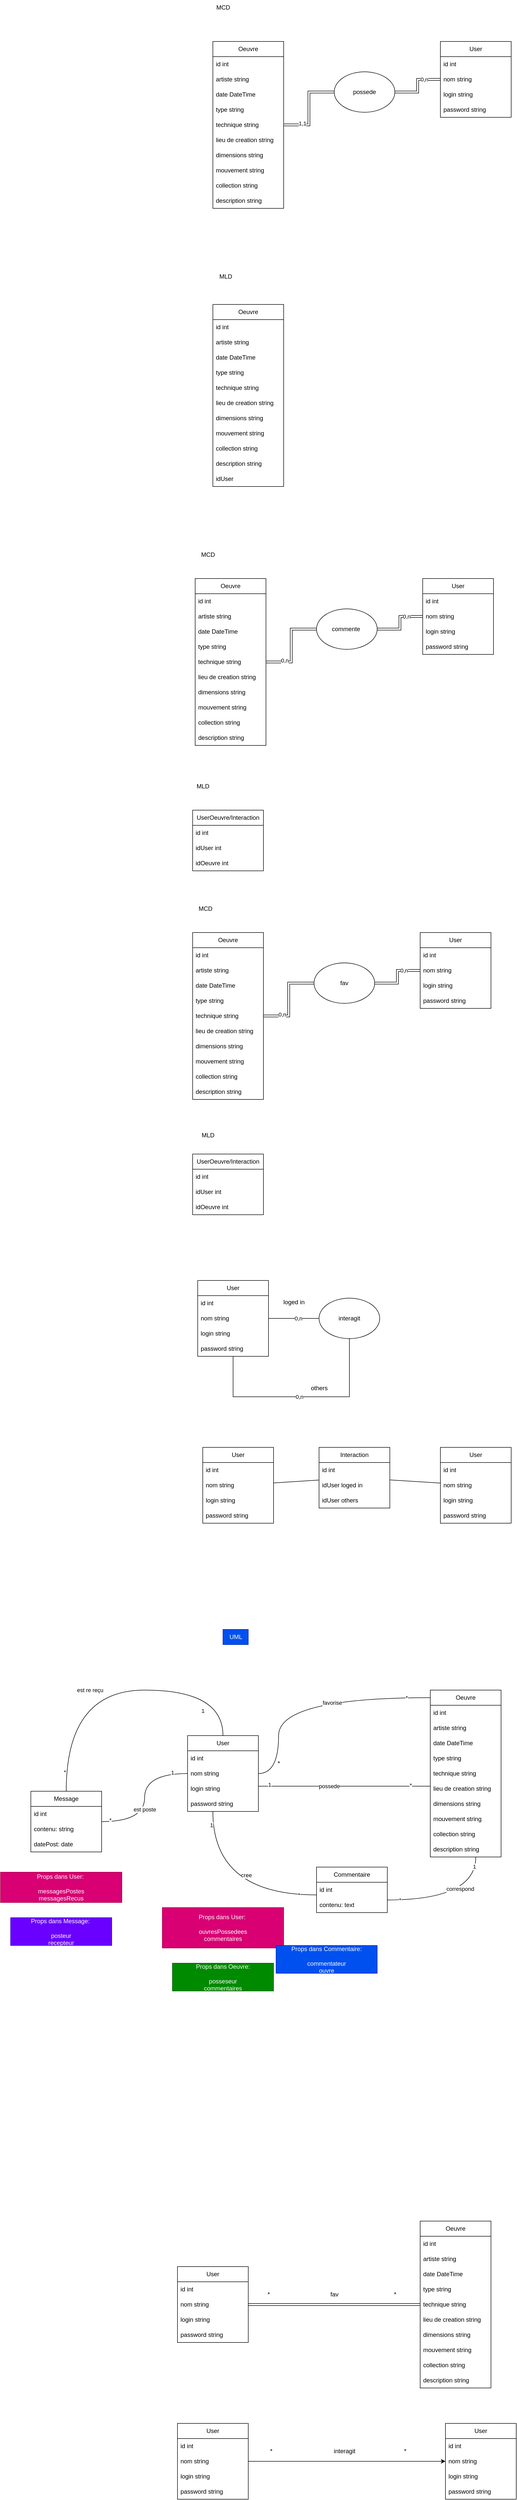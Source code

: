 <mxfile version="24.4.0" type="device">
  <diagram name="Page-1" id="DT3Gd3MNmMx461CwMM62">
    <mxGraphModel dx="1778" dy="547" grid="1" gridSize="10" guides="1" tooltips="1" connect="1" arrows="1" fold="1" page="1" pageScale="1" pageWidth="850" pageHeight="1100" math="0" shadow="0">
      <root>
        <mxCell id="0" />
        <mxCell id="1" parent="0" />
        <mxCell id="uq8RknUl75sDOJUM4-OE-3" value="Oeuvre" style="swimlane;fontStyle=0;childLayout=stackLayout;horizontal=1;startSize=30;horizontalStack=0;resizeParent=1;resizeParentMax=0;resizeLast=0;collapsible=1;marginBottom=0;whiteSpace=wrap;html=1;" parent="1" vertex="1">
          <mxGeometry x="120" y="120" width="140" height="330" as="geometry" />
        </mxCell>
        <mxCell id="uq8RknUl75sDOJUM4-OE-4" value="id int" style="text;strokeColor=none;fillColor=none;align=left;verticalAlign=middle;spacingLeft=4;spacingRight=4;overflow=hidden;points=[[0,0.5],[1,0.5]];portConstraint=eastwest;rotatable=0;whiteSpace=wrap;html=1;" parent="uq8RknUl75sDOJUM4-OE-3" vertex="1">
          <mxGeometry y="30" width="140" height="30" as="geometry" />
        </mxCell>
        <mxCell id="uq8RknUl75sDOJUM4-OE-5" value="artiste string" style="text;strokeColor=none;fillColor=none;align=left;verticalAlign=middle;spacingLeft=4;spacingRight=4;overflow=hidden;points=[[0,0.5],[1,0.5]];portConstraint=eastwest;rotatable=0;whiteSpace=wrap;html=1;" parent="uq8RknUl75sDOJUM4-OE-3" vertex="1">
          <mxGeometry y="60" width="140" height="30" as="geometry" />
        </mxCell>
        <mxCell id="uq8RknUl75sDOJUM4-OE-6" value="date DateTime" style="text;strokeColor=none;fillColor=none;align=left;verticalAlign=middle;spacingLeft=4;spacingRight=4;overflow=hidden;points=[[0,0.5],[1,0.5]];portConstraint=eastwest;rotatable=0;whiteSpace=wrap;html=1;" parent="uq8RknUl75sDOJUM4-OE-3" vertex="1">
          <mxGeometry y="90" width="140" height="30" as="geometry" />
        </mxCell>
        <mxCell id="uq8RknUl75sDOJUM4-OE-7" value="type string" style="text;strokeColor=none;fillColor=none;align=left;verticalAlign=middle;spacingLeft=4;spacingRight=4;overflow=hidden;points=[[0,0.5],[1,0.5]];portConstraint=eastwest;rotatable=0;whiteSpace=wrap;html=1;" parent="uq8RknUl75sDOJUM4-OE-3" vertex="1">
          <mxGeometry y="120" width="140" height="30" as="geometry" />
        </mxCell>
        <mxCell id="uq8RknUl75sDOJUM4-OE-8" value="technique string" style="text;strokeColor=none;fillColor=none;align=left;verticalAlign=middle;spacingLeft=4;spacingRight=4;overflow=hidden;points=[[0,0.5],[1,0.5]];portConstraint=eastwest;rotatable=0;whiteSpace=wrap;html=1;" parent="uq8RknUl75sDOJUM4-OE-3" vertex="1">
          <mxGeometry y="150" width="140" height="30" as="geometry" />
        </mxCell>
        <mxCell id="uq8RknUl75sDOJUM4-OE-9" value="lieu de creation string" style="text;strokeColor=none;fillColor=none;align=left;verticalAlign=middle;spacingLeft=4;spacingRight=4;overflow=hidden;points=[[0,0.5],[1,0.5]];portConstraint=eastwest;rotatable=0;whiteSpace=wrap;html=1;" parent="uq8RknUl75sDOJUM4-OE-3" vertex="1">
          <mxGeometry y="180" width="140" height="30" as="geometry" />
        </mxCell>
        <mxCell id="uq8RknUl75sDOJUM4-OE-10" value="dimensions string" style="text;strokeColor=none;fillColor=none;align=left;verticalAlign=middle;spacingLeft=4;spacingRight=4;overflow=hidden;points=[[0,0.5],[1,0.5]];portConstraint=eastwest;rotatable=0;whiteSpace=wrap;html=1;" parent="uq8RknUl75sDOJUM4-OE-3" vertex="1">
          <mxGeometry y="210" width="140" height="30" as="geometry" />
        </mxCell>
        <mxCell id="uq8RknUl75sDOJUM4-OE-11" value="mouvement string&amp;nbsp;" style="text;strokeColor=none;fillColor=none;align=left;verticalAlign=middle;spacingLeft=4;spacingRight=4;overflow=hidden;points=[[0,0.5],[1,0.5]];portConstraint=eastwest;rotatable=0;whiteSpace=wrap;html=1;" parent="uq8RknUl75sDOJUM4-OE-3" vertex="1">
          <mxGeometry y="240" width="140" height="30" as="geometry" />
        </mxCell>
        <mxCell id="uq8RknUl75sDOJUM4-OE-12" value="collection string&amp;nbsp;" style="text;strokeColor=none;fillColor=none;align=left;verticalAlign=middle;spacingLeft=4;spacingRight=4;overflow=hidden;points=[[0,0.5],[1,0.5]];portConstraint=eastwest;rotatable=0;whiteSpace=wrap;html=1;" parent="uq8RknUl75sDOJUM4-OE-3" vertex="1">
          <mxGeometry y="270" width="140" height="30" as="geometry" />
        </mxCell>
        <mxCell id="uq8RknUl75sDOJUM4-OE-13" value="description string" style="text;strokeColor=none;fillColor=none;align=left;verticalAlign=middle;spacingLeft=4;spacingRight=4;overflow=hidden;points=[[0,0.5],[1,0.5]];portConstraint=eastwest;rotatable=0;whiteSpace=wrap;html=1;" parent="uq8RknUl75sDOJUM4-OE-3" vertex="1">
          <mxGeometry y="300" width="140" height="30" as="geometry" />
        </mxCell>
        <mxCell id="uq8RknUl75sDOJUM4-OE-14" value="User" style="swimlane;fontStyle=0;childLayout=stackLayout;horizontal=1;startSize=30;horizontalStack=0;resizeParent=1;resizeParentMax=0;resizeLast=0;collapsible=1;marginBottom=0;whiteSpace=wrap;html=1;" parent="1" vertex="1">
          <mxGeometry x="570" y="120" width="140" height="150" as="geometry" />
        </mxCell>
        <mxCell id="uq8RknUl75sDOJUM4-OE-15" value="id int" style="text;strokeColor=none;fillColor=none;align=left;verticalAlign=middle;spacingLeft=4;spacingRight=4;overflow=hidden;points=[[0,0.5],[1,0.5]];portConstraint=eastwest;rotatable=0;whiteSpace=wrap;html=1;" parent="uq8RknUl75sDOJUM4-OE-14" vertex="1">
          <mxGeometry y="30" width="140" height="30" as="geometry" />
        </mxCell>
        <mxCell id="uq8RknUl75sDOJUM4-OE-18" value="nom string" style="text;strokeColor=none;fillColor=none;align=left;verticalAlign=middle;spacingLeft=4;spacingRight=4;overflow=hidden;points=[[0,0.5],[1,0.5]];portConstraint=eastwest;rotatable=0;whiteSpace=wrap;html=1;" parent="uq8RknUl75sDOJUM4-OE-14" vertex="1">
          <mxGeometry y="60" width="140" height="30" as="geometry" />
        </mxCell>
        <mxCell id="uq8RknUl75sDOJUM4-OE-16" value="login string" style="text;strokeColor=none;fillColor=none;align=left;verticalAlign=middle;spacingLeft=4;spacingRight=4;overflow=hidden;points=[[0,0.5],[1,0.5]];portConstraint=eastwest;rotatable=0;whiteSpace=wrap;html=1;" parent="uq8RknUl75sDOJUM4-OE-14" vertex="1">
          <mxGeometry y="90" width="140" height="30" as="geometry" />
        </mxCell>
        <mxCell id="uq8RknUl75sDOJUM4-OE-17" value="password string" style="text;strokeColor=none;fillColor=none;align=left;verticalAlign=middle;spacingLeft=4;spacingRight=4;overflow=hidden;points=[[0,0.5],[1,0.5]];portConstraint=eastwest;rotatable=0;whiteSpace=wrap;html=1;" parent="uq8RknUl75sDOJUM4-OE-14" vertex="1">
          <mxGeometry y="120" width="140" height="30" as="geometry" />
        </mxCell>
        <mxCell id="uq8RknUl75sDOJUM4-OE-20" value="possede" style="ellipse;whiteSpace=wrap;html=1;" parent="1" vertex="1">
          <mxGeometry x="360" y="180" width="120" height="80" as="geometry" />
        </mxCell>
        <mxCell id="uq8RknUl75sDOJUM4-OE-21" style="edgeStyle=orthogonalEdgeStyle;rounded=0;orthogonalLoop=1;jettySize=auto;html=1;strokeColor=default;shape=link;" parent="1" source="uq8RknUl75sDOJUM4-OE-3" target="uq8RknUl75sDOJUM4-OE-20" edge="1">
          <mxGeometry relative="1" as="geometry" />
        </mxCell>
        <mxCell id="uq8RknUl75sDOJUM4-OE-23" value="1,1" style="edgeLabel;html=1;align=center;verticalAlign=middle;resizable=0;points=[];" parent="uq8RknUl75sDOJUM4-OE-21" vertex="1" connectable="0">
          <mxGeometry x="-0.551" y="3" relative="1" as="geometry">
            <mxPoint as="offset" />
          </mxGeometry>
        </mxCell>
        <mxCell id="uq8RknUl75sDOJUM4-OE-22" style="edgeStyle=orthogonalEdgeStyle;rounded=0;orthogonalLoop=1;jettySize=auto;html=1;shape=link;" parent="1" source="uq8RknUl75sDOJUM4-OE-14" target="uq8RknUl75sDOJUM4-OE-20" edge="1">
          <mxGeometry relative="1" as="geometry" />
        </mxCell>
        <mxCell id="uq8RknUl75sDOJUM4-OE-24" value="0,n" style="edgeLabel;html=1;align=center;verticalAlign=middle;resizable=0;points=[];" parent="uq8RknUl75sDOJUM4-OE-22" vertex="1" connectable="0">
          <mxGeometry x="-0.444" relative="1" as="geometry">
            <mxPoint as="offset" />
          </mxGeometry>
        </mxCell>
        <mxCell id="uq8RknUl75sDOJUM4-OE-25" value="Oeuvre" style="swimlane;fontStyle=0;childLayout=stackLayout;horizontal=1;startSize=30;horizontalStack=0;resizeParent=1;resizeParentMax=0;resizeLast=0;collapsible=1;marginBottom=0;whiteSpace=wrap;html=1;" parent="1" vertex="1">
          <mxGeometry x="120" y="640" width="140" height="360" as="geometry" />
        </mxCell>
        <mxCell id="uq8RknUl75sDOJUM4-OE-26" value="id int" style="text;strokeColor=none;fillColor=none;align=left;verticalAlign=middle;spacingLeft=4;spacingRight=4;overflow=hidden;points=[[0,0.5],[1,0.5]];portConstraint=eastwest;rotatable=0;whiteSpace=wrap;html=1;" parent="uq8RknUl75sDOJUM4-OE-25" vertex="1">
          <mxGeometry y="30" width="140" height="30" as="geometry" />
        </mxCell>
        <mxCell id="uq8RknUl75sDOJUM4-OE-27" value="artiste string" style="text;strokeColor=none;fillColor=none;align=left;verticalAlign=middle;spacingLeft=4;spacingRight=4;overflow=hidden;points=[[0,0.5],[1,0.5]];portConstraint=eastwest;rotatable=0;whiteSpace=wrap;html=1;" parent="uq8RknUl75sDOJUM4-OE-25" vertex="1">
          <mxGeometry y="60" width="140" height="30" as="geometry" />
        </mxCell>
        <mxCell id="uq8RknUl75sDOJUM4-OE-28" value="date DateTime" style="text;strokeColor=none;fillColor=none;align=left;verticalAlign=middle;spacingLeft=4;spacingRight=4;overflow=hidden;points=[[0,0.5],[1,0.5]];portConstraint=eastwest;rotatable=0;whiteSpace=wrap;html=1;" parent="uq8RknUl75sDOJUM4-OE-25" vertex="1">
          <mxGeometry y="90" width="140" height="30" as="geometry" />
        </mxCell>
        <mxCell id="uq8RknUl75sDOJUM4-OE-29" value="type string" style="text;strokeColor=none;fillColor=none;align=left;verticalAlign=middle;spacingLeft=4;spacingRight=4;overflow=hidden;points=[[0,0.5],[1,0.5]];portConstraint=eastwest;rotatable=0;whiteSpace=wrap;html=1;" parent="uq8RknUl75sDOJUM4-OE-25" vertex="1">
          <mxGeometry y="120" width="140" height="30" as="geometry" />
        </mxCell>
        <mxCell id="uq8RknUl75sDOJUM4-OE-30" value="technique string" style="text;strokeColor=none;fillColor=none;align=left;verticalAlign=middle;spacingLeft=4;spacingRight=4;overflow=hidden;points=[[0,0.5],[1,0.5]];portConstraint=eastwest;rotatable=0;whiteSpace=wrap;html=1;" parent="uq8RknUl75sDOJUM4-OE-25" vertex="1">
          <mxGeometry y="150" width="140" height="30" as="geometry" />
        </mxCell>
        <mxCell id="uq8RknUl75sDOJUM4-OE-31" value="lieu de creation string" style="text;strokeColor=none;fillColor=none;align=left;verticalAlign=middle;spacingLeft=4;spacingRight=4;overflow=hidden;points=[[0,0.5],[1,0.5]];portConstraint=eastwest;rotatable=0;whiteSpace=wrap;html=1;" parent="uq8RknUl75sDOJUM4-OE-25" vertex="1">
          <mxGeometry y="180" width="140" height="30" as="geometry" />
        </mxCell>
        <mxCell id="uq8RknUl75sDOJUM4-OE-32" value="dimensions string" style="text;strokeColor=none;fillColor=none;align=left;verticalAlign=middle;spacingLeft=4;spacingRight=4;overflow=hidden;points=[[0,0.5],[1,0.5]];portConstraint=eastwest;rotatable=0;whiteSpace=wrap;html=1;" parent="uq8RknUl75sDOJUM4-OE-25" vertex="1">
          <mxGeometry y="210" width="140" height="30" as="geometry" />
        </mxCell>
        <mxCell id="uq8RknUl75sDOJUM4-OE-33" value="mouvement string&amp;nbsp;" style="text;strokeColor=none;fillColor=none;align=left;verticalAlign=middle;spacingLeft=4;spacingRight=4;overflow=hidden;points=[[0,0.5],[1,0.5]];portConstraint=eastwest;rotatable=0;whiteSpace=wrap;html=1;" parent="uq8RknUl75sDOJUM4-OE-25" vertex="1">
          <mxGeometry y="240" width="140" height="30" as="geometry" />
        </mxCell>
        <mxCell id="uq8RknUl75sDOJUM4-OE-34" value="collection string&amp;nbsp;" style="text;strokeColor=none;fillColor=none;align=left;verticalAlign=middle;spacingLeft=4;spacingRight=4;overflow=hidden;points=[[0,0.5],[1,0.5]];portConstraint=eastwest;rotatable=0;whiteSpace=wrap;html=1;" parent="uq8RknUl75sDOJUM4-OE-25" vertex="1">
          <mxGeometry y="270" width="140" height="30" as="geometry" />
        </mxCell>
        <mxCell id="uq8RknUl75sDOJUM4-OE-35" value="description string" style="text;strokeColor=none;fillColor=none;align=left;verticalAlign=middle;spacingLeft=4;spacingRight=4;overflow=hidden;points=[[0,0.5],[1,0.5]];portConstraint=eastwest;rotatable=0;whiteSpace=wrap;html=1;" parent="uq8RknUl75sDOJUM4-OE-25" vertex="1">
          <mxGeometry y="300" width="140" height="30" as="geometry" />
        </mxCell>
        <mxCell id="uq8RknUl75sDOJUM4-OE-36" value="idUser" style="text;strokeColor=none;fillColor=none;align=left;verticalAlign=middle;spacingLeft=4;spacingRight=4;overflow=hidden;points=[[0,0.5],[1,0.5]];portConstraint=eastwest;rotatable=0;whiteSpace=wrap;html=1;" parent="uq8RknUl75sDOJUM4-OE-25" vertex="1">
          <mxGeometry y="330" width="140" height="30" as="geometry" />
        </mxCell>
        <mxCell id="uq8RknUl75sDOJUM4-OE-37" value="MCD" style="text;html=1;align=center;verticalAlign=middle;resizable=0;points=[];autosize=1;strokeColor=none;fillColor=none;" parent="1" vertex="1">
          <mxGeometry x="115" y="38" width="50" height="30" as="geometry" />
        </mxCell>
        <mxCell id="uq8RknUl75sDOJUM4-OE-38" value="MLD" style="text;html=1;align=center;verticalAlign=middle;resizable=0;points=[];autosize=1;strokeColor=none;fillColor=none;" parent="1" vertex="1">
          <mxGeometry x="120" y="570" width="50" height="30" as="geometry" />
        </mxCell>
        <mxCell id="Yv6D0T72LIho3jgr2fDE-1" value="Oeuvre" style="swimlane;fontStyle=0;childLayout=stackLayout;horizontal=1;startSize=30;horizontalStack=0;resizeParent=1;resizeParentMax=0;resizeLast=0;collapsible=1;marginBottom=0;whiteSpace=wrap;html=1;" parent="1" vertex="1">
          <mxGeometry x="85" y="1182" width="140" height="330" as="geometry" />
        </mxCell>
        <mxCell id="Yv6D0T72LIho3jgr2fDE-2" value="id int" style="text;strokeColor=none;fillColor=none;align=left;verticalAlign=middle;spacingLeft=4;spacingRight=4;overflow=hidden;points=[[0,0.5],[1,0.5]];portConstraint=eastwest;rotatable=0;whiteSpace=wrap;html=1;" parent="Yv6D0T72LIho3jgr2fDE-1" vertex="1">
          <mxGeometry y="30" width="140" height="30" as="geometry" />
        </mxCell>
        <mxCell id="Yv6D0T72LIho3jgr2fDE-3" value="artiste string" style="text;strokeColor=none;fillColor=none;align=left;verticalAlign=middle;spacingLeft=4;spacingRight=4;overflow=hidden;points=[[0,0.5],[1,0.5]];portConstraint=eastwest;rotatable=0;whiteSpace=wrap;html=1;" parent="Yv6D0T72LIho3jgr2fDE-1" vertex="1">
          <mxGeometry y="60" width="140" height="30" as="geometry" />
        </mxCell>
        <mxCell id="Yv6D0T72LIho3jgr2fDE-4" value="date DateTime" style="text;strokeColor=none;fillColor=none;align=left;verticalAlign=middle;spacingLeft=4;spacingRight=4;overflow=hidden;points=[[0,0.5],[1,0.5]];portConstraint=eastwest;rotatable=0;whiteSpace=wrap;html=1;" parent="Yv6D0T72LIho3jgr2fDE-1" vertex="1">
          <mxGeometry y="90" width="140" height="30" as="geometry" />
        </mxCell>
        <mxCell id="Yv6D0T72LIho3jgr2fDE-5" value="type string" style="text;strokeColor=none;fillColor=none;align=left;verticalAlign=middle;spacingLeft=4;spacingRight=4;overflow=hidden;points=[[0,0.5],[1,0.5]];portConstraint=eastwest;rotatable=0;whiteSpace=wrap;html=1;" parent="Yv6D0T72LIho3jgr2fDE-1" vertex="1">
          <mxGeometry y="120" width="140" height="30" as="geometry" />
        </mxCell>
        <mxCell id="Yv6D0T72LIho3jgr2fDE-6" value="technique string" style="text;strokeColor=none;fillColor=none;align=left;verticalAlign=middle;spacingLeft=4;spacingRight=4;overflow=hidden;points=[[0,0.5],[1,0.5]];portConstraint=eastwest;rotatable=0;whiteSpace=wrap;html=1;" parent="Yv6D0T72LIho3jgr2fDE-1" vertex="1">
          <mxGeometry y="150" width="140" height="30" as="geometry" />
        </mxCell>
        <mxCell id="Yv6D0T72LIho3jgr2fDE-7" value="lieu de creation string" style="text;strokeColor=none;fillColor=none;align=left;verticalAlign=middle;spacingLeft=4;spacingRight=4;overflow=hidden;points=[[0,0.5],[1,0.5]];portConstraint=eastwest;rotatable=0;whiteSpace=wrap;html=1;" parent="Yv6D0T72LIho3jgr2fDE-1" vertex="1">
          <mxGeometry y="180" width="140" height="30" as="geometry" />
        </mxCell>
        <mxCell id="Yv6D0T72LIho3jgr2fDE-8" value="dimensions string" style="text;strokeColor=none;fillColor=none;align=left;verticalAlign=middle;spacingLeft=4;spacingRight=4;overflow=hidden;points=[[0,0.5],[1,0.5]];portConstraint=eastwest;rotatable=0;whiteSpace=wrap;html=1;" parent="Yv6D0T72LIho3jgr2fDE-1" vertex="1">
          <mxGeometry y="210" width="140" height="30" as="geometry" />
        </mxCell>
        <mxCell id="Yv6D0T72LIho3jgr2fDE-9" value="mouvement string&amp;nbsp;" style="text;strokeColor=none;fillColor=none;align=left;verticalAlign=middle;spacingLeft=4;spacingRight=4;overflow=hidden;points=[[0,0.5],[1,0.5]];portConstraint=eastwest;rotatable=0;whiteSpace=wrap;html=1;" parent="Yv6D0T72LIho3jgr2fDE-1" vertex="1">
          <mxGeometry y="240" width="140" height="30" as="geometry" />
        </mxCell>
        <mxCell id="Yv6D0T72LIho3jgr2fDE-10" value="collection string&amp;nbsp;" style="text;strokeColor=none;fillColor=none;align=left;verticalAlign=middle;spacingLeft=4;spacingRight=4;overflow=hidden;points=[[0,0.5],[1,0.5]];portConstraint=eastwest;rotatable=0;whiteSpace=wrap;html=1;" parent="Yv6D0T72LIho3jgr2fDE-1" vertex="1">
          <mxGeometry y="270" width="140" height="30" as="geometry" />
        </mxCell>
        <mxCell id="Yv6D0T72LIho3jgr2fDE-11" value="description string" style="text;strokeColor=none;fillColor=none;align=left;verticalAlign=middle;spacingLeft=4;spacingRight=4;overflow=hidden;points=[[0,0.5],[1,0.5]];portConstraint=eastwest;rotatable=0;whiteSpace=wrap;html=1;" parent="Yv6D0T72LIho3jgr2fDE-1" vertex="1">
          <mxGeometry y="300" width="140" height="30" as="geometry" />
        </mxCell>
        <mxCell id="Yv6D0T72LIho3jgr2fDE-12" value="User" style="swimlane;fontStyle=0;childLayout=stackLayout;horizontal=1;startSize=30;horizontalStack=0;resizeParent=1;resizeParentMax=0;resizeLast=0;collapsible=1;marginBottom=0;whiteSpace=wrap;html=1;" parent="1" vertex="1">
          <mxGeometry x="535" y="1182" width="140" height="150" as="geometry" />
        </mxCell>
        <mxCell id="Yv6D0T72LIho3jgr2fDE-13" value="id int" style="text;strokeColor=none;fillColor=none;align=left;verticalAlign=middle;spacingLeft=4;spacingRight=4;overflow=hidden;points=[[0,0.5],[1,0.5]];portConstraint=eastwest;rotatable=0;whiteSpace=wrap;html=1;" parent="Yv6D0T72LIho3jgr2fDE-12" vertex="1">
          <mxGeometry y="30" width="140" height="30" as="geometry" />
        </mxCell>
        <mxCell id="Yv6D0T72LIho3jgr2fDE-14" value="nom string" style="text;strokeColor=none;fillColor=none;align=left;verticalAlign=middle;spacingLeft=4;spacingRight=4;overflow=hidden;points=[[0,0.5],[1,0.5]];portConstraint=eastwest;rotatable=0;whiteSpace=wrap;html=1;" parent="Yv6D0T72LIho3jgr2fDE-12" vertex="1">
          <mxGeometry y="60" width="140" height="30" as="geometry" />
        </mxCell>
        <mxCell id="Yv6D0T72LIho3jgr2fDE-15" value="login string" style="text;strokeColor=none;fillColor=none;align=left;verticalAlign=middle;spacingLeft=4;spacingRight=4;overflow=hidden;points=[[0,0.5],[1,0.5]];portConstraint=eastwest;rotatable=0;whiteSpace=wrap;html=1;" parent="Yv6D0T72LIho3jgr2fDE-12" vertex="1">
          <mxGeometry y="90" width="140" height="30" as="geometry" />
        </mxCell>
        <mxCell id="Yv6D0T72LIho3jgr2fDE-16" value="password string" style="text;strokeColor=none;fillColor=none;align=left;verticalAlign=middle;spacingLeft=4;spacingRight=4;overflow=hidden;points=[[0,0.5],[1,0.5]];portConstraint=eastwest;rotatable=0;whiteSpace=wrap;html=1;" parent="Yv6D0T72LIho3jgr2fDE-12" vertex="1">
          <mxGeometry y="120" width="140" height="30" as="geometry" />
        </mxCell>
        <mxCell id="Yv6D0T72LIho3jgr2fDE-17" value="commente&amp;nbsp;" style="ellipse;whiteSpace=wrap;html=1;" parent="1" vertex="1">
          <mxGeometry x="325" y="1242" width="120" height="80" as="geometry" />
        </mxCell>
        <mxCell id="Yv6D0T72LIho3jgr2fDE-18" style="edgeStyle=orthogonalEdgeStyle;rounded=0;orthogonalLoop=1;jettySize=auto;html=1;strokeColor=default;shape=link;" parent="1" source="Yv6D0T72LIho3jgr2fDE-1" target="Yv6D0T72LIho3jgr2fDE-17" edge="1">
          <mxGeometry relative="1" as="geometry" />
        </mxCell>
        <mxCell id="Yv6D0T72LIho3jgr2fDE-19" value="0,n" style="edgeLabel;html=1;align=center;verticalAlign=middle;resizable=0;points=[];" parent="Yv6D0T72LIho3jgr2fDE-18" vertex="1" connectable="0">
          <mxGeometry x="-0.551" y="3" relative="1" as="geometry">
            <mxPoint as="offset" />
          </mxGeometry>
        </mxCell>
        <mxCell id="Yv6D0T72LIho3jgr2fDE-20" style="edgeStyle=orthogonalEdgeStyle;rounded=0;orthogonalLoop=1;jettySize=auto;html=1;shape=link;" parent="1" source="Yv6D0T72LIho3jgr2fDE-12" target="Yv6D0T72LIho3jgr2fDE-17" edge="1">
          <mxGeometry relative="1" as="geometry" />
        </mxCell>
        <mxCell id="Yv6D0T72LIho3jgr2fDE-21" value="0,n" style="edgeLabel;html=1;align=center;verticalAlign=middle;resizable=0;points=[];" parent="Yv6D0T72LIho3jgr2fDE-20" vertex="1" connectable="0">
          <mxGeometry x="-0.444" relative="1" as="geometry">
            <mxPoint as="offset" />
          </mxGeometry>
        </mxCell>
        <mxCell id="Yv6D0T72LIho3jgr2fDE-22" value="MCD" style="text;html=1;align=center;verticalAlign=middle;resizable=0;points=[];autosize=1;strokeColor=none;fillColor=none;" parent="1" vertex="1">
          <mxGeometry x="85" y="1120" width="50" height="30" as="geometry" />
        </mxCell>
        <mxCell id="Yv6D0T72LIho3jgr2fDE-23" value="UserOeuvre/Interaction" style="swimlane;fontStyle=0;childLayout=stackLayout;horizontal=1;startSize=30;horizontalStack=0;resizeParent=1;resizeParentMax=0;resizeLast=0;collapsible=1;marginBottom=0;whiteSpace=wrap;html=1;" parent="1" vertex="1">
          <mxGeometry x="80" y="1640" width="140" height="120" as="geometry" />
        </mxCell>
        <mxCell id="Yv6D0T72LIho3jgr2fDE-24" value="id int" style="text;strokeColor=none;fillColor=none;align=left;verticalAlign=middle;spacingLeft=4;spacingRight=4;overflow=hidden;points=[[0,0.5],[1,0.5]];portConstraint=eastwest;rotatable=0;whiteSpace=wrap;html=1;" parent="Yv6D0T72LIho3jgr2fDE-23" vertex="1">
          <mxGeometry y="30" width="140" height="30" as="geometry" />
        </mxCell>
        <mxCell id="Yv6D0T72LIho3jgr2fDE-25" value="idUser int&amp;nbsp;" style="text;strokeColor=none;fillColor=none;align=left;verticalAlign=middle;spacingLeft=4;spacingRight=4;overflow=hidden;points=[[0,0.5],[1,0.5]];portConstraint=eastwest;rotatable=0;whiteSpace=wrap;html=1;" parent="Yv6D0T72LIho3jgr2fDE-23" vertex="1">
          <mxGeometry y="60" width="140" height="30" as="geometry" />
        </mxCell>
        <mxCell id="Yv6D0T72LIho3jgr2fDE-26" value="idOeuvre int" style="text;strokeColor=none;fillColor=none;align=left;verticalAlign=middle;spacingLeft=4;spacingRight=4;overflow=hidden;points=[[0,0.5],[1,0.5]];portConstraint=eastwest;rotatable=0;whiteSpace=wrap;html=1;" parent="Yv6D0T72LIho3jgr2fDE-23" vertex="1">
          <mxGeometry y="90" width="140" height="30" as="geometry" />
        </mxCell>
        <mxCell id="Yv6D0T72LIho3jgr2fDE-27" value="MLD" style="text;html=1;align=center;verticalAlign=middle;resizable=0;points=[];autosize=1;strokeColor=none;fillColor=none;" parent="1" vertex="1">
          <mxGeometry x="75" y="1578" width="50" height="30" as="geometry" />
        </mxCell>
        <mxCell id="Yv6D0T72LIho3jgr2fDE-28" value="Oeuvre" style="swimlane;fontStyle=0;childLayout=stackLayout;horizontal=1;startSize=30;horizontalStack=0;resizeParent=1;resizeParentMax=0;resizeLast=0;collapsible=1;marginBottom=0;whiteSpace=wrap;html=1;" parent="1" vertex="1">
          <mxGeometry x="80" y="1882" width="140" height="330" as="geometry" />
        </mxCell>
        <mxCell id="Yv6D0T72LIho3jgr2fDE-29" value="id int" style="text;strokeColor=none;fillColor=none;align=left;verticalAlign=middle;spacingLeft=4;spacingRight=4;overflow=hidden;points=[[0,0.5],[1,0.5]];portConstraint=eastwest;rotatable=0;whiteSpace=wrap;html=1;" parent="Yv6D0T72LIho3jgr2fDE-28" vertex="1">
          <mxGeometry y="30" width="140" height="30" as="geometry" />
        </mxCell>
        <mxCell id="Yv6D0T72LIho3jgr2fDE-30" value="artiste string" style="text;strokeColor=none;fillColor=none;align=left;verticalAlign=middle;spacingLeft=4;spacingRight=4;overflow=hidden;points=[[0,0.5],[1,0.5]];portConstraint=eastwest;rotatable=0;whiteSpace=wrap;html=1;" parent="Yv6D0T72LIho3jgr2fDE-28" vertex="1">
          <mxGeometry y="60" width="140" height="30" as="geometry" />
        </mxCell>
        <mxCell id="Yv6D0T72LIho3jgr2fDE-31" value="date DateTime" style="text;strokeColor=none;fillColor=none;align=left;verticalAlign=middle;spacingLeft=4;spacingRight=4;overflow=hidden;points=[[0,0.5],[1,0.5]];portConstraint=eastwest;rotatable=0;whiteSpace=wrap;html=1;" parent="Yv6D0T72LIho3jgr2fDE-28" vertex="1">
          <mxGeometry y="90" width="140" height="30" as="geometry" />
        </mxCell>
        <mxCell id="Yv6D0T72LIho3jgr2fDE-32" value="type string" style="text;strokeColor=none;fillColor=none;align=left;verticalAlign=middle;spacingLeft=4;spacingRight=4;overflow=hidden;points=[[0,0.5],[1,0.5]];portConstraint=eastwest;rotatable=0;whiteSpace=wrap;html=1;" parent="Yv6D0T72LIho3jgr2fDE-28" vertex="1">
          <mxGeometry y="120" width="140" height="30" as="geometry" />
        </mxCell>
        <mxCell id="Yv6D0T72LIho3jgr2fDE-33" value="technique string" style="text;strokeColor=none;fillColor=none;align=left;verticalAlign=middle;spacingLeft=4;spacingRight=4;overflow=hidden;points=[[0,0.5],[1,0.5]];portConstraint=eastwest;rotatable=0;whiteSpace=wrap;html=1;" parent="Yv6D0T72LIho3jgr2fDE-28" vertex="1">
          <mxGeometry y="150" width="140" height="30" as="geometry" />
        </mxCell>
        <mxCell id="Yv6D0T72LIho3jgr2fDE-34" value="lieu de creation string" style="text;strokeColor=none;fillColor=none;align=left;verticalAlign=middle;spacingLeft=4;spacingRight=4;overflow=hidden;points=[[0,0.5],[1,0.5]];portConstraint=eastwest;rotatable=0;whiteSpace=wrap;html=1;" parent="Yv6D0T72LIho3jgr2fDE-28" vertex="1">
          <mxGeometry y="180" width="140" height="30" as="geometry" />
        </mxCell>
        <mxCell id="Yv6D0T72LIho3jgr2fDE-35" value="dimensions string" style="text;strokeColor=none;fillColor=none;align=left;verticalAlign=middle;spacingLeft=4;spacingRight=4;overflow=hidden;points=[[0,0.5],[1,0.5]];portConstraint=eastwest;rotatable=0;whiteSpace=wrap;html=1;" parent="Yv6D0T72LIho3jgr2fDE-28" vertex="1">
          <mxGeometry y="210" width="140" height="30" as="geometry" />
        </mxCell>
        <mxCell id="Yv6D0T72LIho3jgr2fDE-36" value="mouvement string&amp;nbsp;" style="text;strokeColor=none;fillColor=none;align=left;verticalAlign=middle;spacingLeft=4;spacingRight=4;overflow=hidden;points=[[0,0.5],[1,0.5]];portConstraint=eastwest;rotatable=0;whiteSpace=wrap;html=1;" parent="Yv6D0T72LIho3jgr2fDE-28" vertex="1">
          <mxGeometry y="240" width="140" height="30" as="geometry" />
        </mxCell>
        <mxCell id="Yv6D0T72LIho3jgr2fDE-37" value="collection string&amp;nbsp;" style="text;strokeColor=none;fillColor=none;align=left;verticalAlign=middle;spacingLeft=4;spacingRight=4;overflow=hidden;points=[[0,0.5],[1,0.5]];portConstraint=eastwest;rotatable=0;whiteSpace=wrap;html=1;" parent="Yv6D0T72LIho3jgr2fDE-28" vertex="1">
          <mxGeometry y="270" width="140" height="30" as="geometry" />
        </mxCell>
        <mxCell id="Yv6D0T72LIho3jgr2fDE-38" value="description string" style="text;strokeColor=none;fillColor=none;align=left;verticalAlign=middle;spacingLeft=4;spacingRight=4;overflow=hidden;points=[[0,0.5],[1,0.5]];portConstraint=eastwest;rotatable=0;whiteSpace=wrap;html=1;" parent="Yv6D0T72LIho3jgr2fDE-28" vertex="1">
          <mxGeometry y="300" width="140" height="30" as="geometry" />
        </mxCell>
        <mxCell id="Yv6D0T72LIho3jgr2fDE-39" value="User" style="swimlane;fontStyle=0;childLayout=stackLayout;horizontal=1;startSize=30;horizontalStack=0;resizeParent=1;resizeParentMax=0;resizeLast=0;collapsible=1;marginBottom=0;whiteSpace=wrap;html=1;" parent="1" vertex="1">
          <mxGeometry x="530" y="1882" width="140" height="150" as="geometry" />
        </mxCell>
        <mxCell id="Yv6D0T72LIho3jgr2fDE-40" value="id int" style="text;strokeColor=none;fillColor=none;align=left;verticalAlign=middle;spacingLeft=4;spacingRight=4;overflow=hidden;points=[[0,0.5],[1,0.5]];portConstraint=eastwest;rotatable=0;whiteSpace=wrap;html=1;" parent="Yv6D0T72LIho3jgr2fDE-39" vertex="1">
          <mxGeometry y="30" width="140" height="30" as="geometry" />
        </mxCell>
        <mxCell id="Yv6D0T72LIho3jgr2fDE-41" value="nom string" style="text;strokeColor=none;fillColor=none;align=left;verticalAlign=middle;spacingLeft=4;spacingRight=4;overflow=hidden;points=[[0,0.5],[1,0.5]];portConstraint=eastwest;rotatable=0;whiteSpace=wrap;html=1;" parent="Yv6D0T72LIho3jgr2fDE-39" vertex="1">
          <mxGeometry y="60" width="140" height="30" as="geometry" />
        </mxCell>
        <mxCell id="Yv6D0T72LIho3jgr2fDE-42" value="login string" style="text;strokeColor=none;fillColor=none;align=left;verticalAlign=middle;spacingLeft=4;spacingRight=4;overflow=hidden;points=[[0,0.5],[1,0.5]];portConstraint=eastwest;rotatable=0;whiteSpace=wrap;html=1;" parent="Yv6D0T72LIho3jgr2fDE-39" vertex="1">
          <mxGeometry y="90" width="140" height="30" as="geometry" />
        </mxCell>
        <mxCell id="Yv6D0T72LIho3jgr2fDE-43" value="password string" style="text;strokeColor=none;fillColor=none;align=left;verticalAlign=middle;spacingLeft=4;spacingRight=4;overflow=hidden;points=[[0,0.5],[1,0.5]];portConstraint=eastwest;rotatable=0;whiteSpace=wrap;html=1;" parent="Yv6D0T72LIho3jgr2fDE-39" vertex="1">
          <mxGeometry y="120" width="140" height="30" as="geometry" />
        </mxCell>
        <mxCell id="Yv6D0T72LIho3jgr2fDE-44" value="fav" style="ellipse;whiteSpace=wrap;html=1;" parent="1" vertex="1">
          <mxGeometry x="320" y="1942" width="120" height="80" as="geometry" />
        </mxCell>
        <mxCell id="Yv6D0T72LIho3jgr2fDE-45" style="edgeStyle=orthogonalEdgeStyle;rounded=0;orthogonalLoop=1;jettySize=auto;html=1;strokeColor=default;shape=link;" parent="1" source="Yv6D0T72LIho3jgr2fDE-28" target="Yv6D0T72LIho3jgr2fDE-44" edge="1">
          <mxGeometry relative="1" as="geometry" />
        </mxCell>
        <mxCell id="Yv6D0T72LIho3jgr2fDE-46" value="0,n" style="edgeLabel;html=1;align=center;verticalAlign=middle;resizable=0;points=[];" parent="Yv6D0T72LIho3jgr2fDE-45" vertex="1" connectable="0">
          <mxGeometry x="-0.551" y="3" relative="1" as="geometry">
            <mxPoint as="offset" />
          </mxGeometry>
        </mxCell>
        <mxCell id="Yv6D0T72LIho3jgr2fDE-47" style="edgeStyle=orthogonalEdgeStyle;rounded=0;orthogonalLoop=1;jettySize=auto;html=1;shape=link;" parent="1" source="Yv6D0T72LIho3jgr2fDE-39" target="Yv6D0T72LIho3jgr2fDE-44" edge="1">
          <mxGeometry relative="1" as="geometry" />
        </mxCell>
        <mxCell id="Yv6D0T72LIho3jgr2fDE-48" value="0,n" style="edgeLabel;html=1;align=center;verticalAlign=middle;resizable=0;points=[];" parent="Yv6D0T72LIho3jgr2fDE-47" vertex="1" connectable="0">
          <mxGeometry x="-0.444" relative="1" as="geometry">
            <mxPoint as="offset" />
          </mxGeometry>
        </mxCell>
        <mxCell id="Yv6D0T72LIho3jgr2fDE-49" value="MCD" style="text;html=1;align=center;verticalAlign=middle;resizable=0;points=[];autosize=1;strokeColor=none;fillColor=none;" parent="1" vertex="1">
          <mxGeometry x="80" y="1820" width="50" height="30" as="geometry" />
        </mxCell>
        <mxCell id="Yv6D0T72LIho3jgr2fDE-50" value="UserOeuvre/Interaction" style="swimlane;fontStyle=0;childLayout=stackLayout;horizontal=1;startSize=30;horizontalStack=0;resizeParent=1;resizeParentMax=0;resizeLast=0;collapsible=1;marginBottom=0;whiteSpace=wrap;html=1;" parent="1" vertex="1">
          <mxGeometry x="80" y="2320" width="140" height="120" as="geometry" />
        </mxCell>
        <mxCell id="Yv6D0T72LIho3jgr2fDE-51" value="id int" style="text;strokeColor=none;fillColor=none;align=left;verticalAlign=middle;spacingLeft=4;spacingRight=4;overflow=hidden;points=[[0,0.5],[1,0.5]];portConstraint=eastwest;rotatable=0;whiteSpace=wrap;html=1;" parent="Yv6D0T72LIho3jgr2fDE-50" vertex="1">
          <mxGeometry y="30" width="140" height="30" as="geometry" />
        </mxCell>
        <mxCell id="Yv6D0T72LIho3jgr2fDE-52" value="idUser int&amp;nbsp;" style="text;strokeColor=none;fillColor=none;align=left;verticalAlign=middle;spacingLeft=4;spacingRight=4;overflow=hidden;points=[[0,0.5],[1,0.5]];portConstraint=eastwest;rotatable=0;whiteSpace=wrap;html=1;" parent="Yv6D0T72LIho3jgr2fDE-50" vertex="1">
          <mxGeometry y="60" width="140" height="30" as="geometry" />
        </mxCell>
        <mxCell id="Yv6D0T72LIho3jgr2fDE-53" value="idOeuvre int" style="text;strokeColor=none;fillColor=none;align=left;verticalAlign=middle;spacingLeft=4;spacingRight=4;overflow=hidden;points=[[0,0.5],[1,0.5]];portConstraint=eastwest;rotatable=0;whiteSpace=wrap;html=1;" parent="Yv6D0T72LIho3jgr2fDE-50" vertex="1">
          <mxGeometry y="90" width="140" height="30" as="geometry" />
        </mxCell>
        <mxCell id="Yv6D0T72LIho3jgr2fDE-54" value="MLD" style="text;html=1;align=center;verticalAlign=middle;resizable=0;points=[];autosize=1;strokeColor=none;fillColor=none;" parent="1" vertex="1">
          <mxGeometry x="85" y="2268" width="50" height="30" as="geometry" />
        </mxCell>
        <mxCell id="Yv6D0T72LIho3jgr2fDE-55" value="User" style="swimlane;fontStyle=0;childLayout=stackLayout;horizontal=1;startSize=30;horizontalStack=0;resizeParent=1;resizeParentMax=0;resizeLast=0;collapsible=1;marginBottom=0;whiteSpace=wrap;html=1;" parent="1" vertex="1">
          <mxGeometry x="90" y="2570" width="140" height="150" as="geometry" />
        </mxCell>
        <mxCell id="Yv6D0T72LIho3jgr2fDE-56" value="id int" style="text;strokeColor=none;fillColor=none;align=left;verticalAlign=middle;spacingLeft=4;spacingRight=4;overflow=hidden;points=[[0,0.5],[1,0.5]];portConstraint=eastwest;rotatable=0;whiteSpace=wrap;html=1;" parent="Yv6D0T72LIho3jgr2fDE-55" vertex="1">
          <mxGeometry y="30" width="140" height="30" as="geometry" />
        </mxCell>
        <mxCell id="Yv6D0T72LIho3jgr2fDE-57" value="nom string" style="text;strokeColor=none;fillColor=none;align=left;verticalAlign=middle;spacingLeft=4;spacingRight=4;overflow=hidden;points=[[0,0.5],[1,0.5]];portConstraint=eastwest;rotatable=0;whiteSpace=wrap;html=1;" parent="Yv6D0T72LIho3jgr2fDE-55" vertex="1">
          <mxGeometry y="60" width="140" height="30" as="geometry" />
        </mxCell>
        <mxCell id="Yv6D0T72LIho3jgr2fDE-58" value="login string" style="text;strokeColor=none;fillColor=none;align=left;verticalAlign=middle;spacingLeft=4;spacingRight=4;overflow=hidden;points=[[0,0.5],[1,0.5]];portConstraint=eastwest;rotatable=0;whiteSpace=wrap;html=1;" parent="Yv6D0T72LIho3jgr2fDE-55" vertex="1">
          <mxGeometry y="90" width="140" height="30" as="geometry" />
        </mxCell>
        <mxCell id="Yv6D0T72LIho3jgr2fDE-59" value="password string" style="text;strokeColor=none;fillColor=none;align=left;verticalAlign=middle;spacingLeft=4;spacingRight=4;overflow=hidden;points=[[0,0.5],[1,0.5]];portConstraint=eastwest;rotatable=0;whiteSpace=wrap;html=1;" parent="Yv6D0T72LIho3jgr2fDE-55" vertex="1">
          <mxGeometry y="120" width="140" height="30" as="geometry" />
        </mxCell>
        <mxCell id="Yv6D0T72LIho3jgr2fDE-62" value="interagit" style="ellipse;whiteSpace=wrap;html=1;" parent="1" vertex="1">
          <mxGeometry x="330" y="2605" width="120" height="80" as="geometry" />
        </mxCell>
        <mxCell id="Yv6D0T72LIho3jgr2fDE-63" value="" style="endArrow=none;html=1;rounded=0;" parent="1" source="Yv6D0T72LIho3jgr2fDE-62" target="Yv6D0T72LIho3jgr2fDE-55" edge="1">
          <mxGeometry width="50" height="50" relative="1" as="geometry">
            <mxPoint x="400" y="2750" as="sourcePoint" />
            <mxPoint x="450" y="2700" as="targetPoint" />
          </mxGeometry>
        </mxCell>
        <mxCell id="Yv6D0T72LIho3jgr2fDE-64" value="" style="endArrow=none;html=1;rounded=0;" parent="1" source="Yv6D0T72LIho3jgr2fDE-62" target="Yv6D0T72LIho3jgr2fDE-55" edge="1">
          <mxGeometry width="50" height="50" relative="1" as="geometry">
            <mxPoint x="400" y="2750" as="sourcePoint" />
            <mxPoint x="450" y="2700" as="targetPoint" />
          </mxGeometry>
        </mxCell>
        <mxCell id="Yv6D0T72LIho3jgr2fDE-66" value="0,n" style="edgeLabel;html=1;align=center;verticalAlign=middle;resizable=0;points=[];" parent="Yv6D0T72LIho3jgr2fDE-64" vertex="1" connectable="0">
          <mxGeometry x="-0.18" relative="1" as="geometry">
            <mxPoint as="offset" />
          </mxGeometry>
        </mxCell>
        <mxCell id="Yv6D0T72LIho3jgr2fDE-65" value="" style="endArrow=none;html=1;rounded=0;" parent="1" source="Yv6D0T72LIho3jgr2fDE-55" target="Yv6D0T72LIho3jgr2fDE-62" edge="1">
          <mxGeometry width="50" height="50" relative="1" as="geometry">
            <mxPoint x="190" y="2760" as="sourcePoint" />
            <mxPoint x="450" y="2700" as="targetPoint" />
            <Array as="points">
              <mxPoint x="160" y="2800" />
              <mxPoint x="390" y="2800" />
            </Array>
          </mxGeometry>
        </mxCell>
        <mxCell id="Yv6D0T72LIho3jgr2fDE-67" value="0,n" style="edgeLabel;html=1;align=center;verticalAlign=middle;resizable=0;points=[];" parent="Yv6D0T72LIho3jgr2fDE-65" vertex="1" connectable="0">
          <mxGeometry x="-0.007" relative="1" as="geometry">
            <mxPoint as="offset" />
          </mxGeometry>
        </mxCell>
        <mxCell id="Yv6D0T72LIho3jgr2fDE-69" value="Interaction" style="swimlane;fontStyle=0;childLayout=stackLayout;horizontal=1;startSize=30;horizontalStack=0;resizeParent=1;resizeParentMax=0;resizeLast=0;collapsible=1;marginBottom=0;whiteSpace=wrap;html=1;" parent="1" vertex="1">
          <mxGeometry x="330" y="2900" width="140" height="120" as="geometry" />
        </mxCell>
        <mxCell id="Yv6D0T72LIho3jgr2fDE-70" value="id int" style="text;strokeColor=none;fillColor=none;align=left;verticalAlign=middle;spacingLeft=4;spacingRight=4;overflow=hidden;points=[[0,0.5],[1,0.5]];portConstraint=eastwest;rotatable=0;whiteSpace=wrap;html=1;" parent="Yv6D0T72LIho3jgr2fDE-69" vertex="1">
          <mxGeometry y="30" width="140" height="30" as="geometry" />
        </mxCell>
        <mxCell id="Yv6D0T72LIho3jgr2fDE-71" value="idUser loged in" style="text;strokeColor=none;fillColor=none;align=left;verticalAlign=middle;spacingLeft=4;spacingRight=4;overflow=hidden;points=[[0,0.5],[1,0.5]];portConstraint=eastwest;rotatable=0;whiteSpace=wrap;html=1;" parent="Yv6D0T72LIho3jgr2fDE-69" vertex="1">
          <mxGeometry y="60" width="140" height="30" as="geometry" />
        </mxCell>
        <mxCell id="Yv6D0T72LIho3jgr2fDE-72" value="idUser others" style="text;strokeColor=none;fillColor=none;align=left;verticalAlign=middle;spacingLeft=4;spacingRight=4;overflow=hidden;points=[[0,0.5],[1,0.5]];portConstraint=eastwest;rotatable=0;whiteSpace=wrap;html=1;" parent="Yv6D0T72LIho3jgr2fDE-69" vertex="1">
          <mxGeometry y="90" width="140" height="30" as="geometry" />
        </mxCell>
        <mxCell id="Yv6D0T72LIho3jgr2fDE-74" value="User" style="swimlane;fontStyle=0;childLayout=stackLayout;horizontal=1;startSize=30;horizontalStack=0;resizeParent=1;resizeParentMax=0;resizeLast=0;collapsible=1;marginBottom=0;whiteSpace=wrap;html=1;" parent="1" vertex="1">
          <mxGeometry x="100" y="2900" width="140" height="150" as="geometry" />
        </mxCell>
        <mxCell id="Yv6D0T72LIho3jgr2fDE-75" value="id int" style="text;strokeColor=none;fillColor=none;align=left;verticalAlign=middle;spacingLeft=4;spacingRight=4;overflow=hidden;points=[[0,0.5],[1,0.5]];portConstraint=eastwest;rotatable=0;whiteSpace=wrap;html=1;" parent="Yv6D0T72LIho3jgr2fDE-74" vertex="1">
          <mxGeometry y="30" width="140" height="30" as="geometry" />
        </mxCell>
        <mxCell id="Yv6D0T72LIho3jgr2fDE-76" value="nom string" style="text;strokeColor=none;fillColor=none;align=left;verticalAlign=middle;spacingLeft=4;spacingRight=4;overflow=hidden;points=[[0,0.5],[1,0.5]];portConstraint=eastwest;rotatable=0;whiteSpace=wrap;html=1;" parent="Yv6D0T72LIho3jgr2fDE-74" vertex="1">
          <mxGeometry y="60" width="140" height="30" as="geometry" />
        </mxCell>
        <mxCell id="Yv6D0T72LIho3jgr2fDE-77" value="login string" style="text;strokeColor=none;fillColor=none;align=left;verticalAlign=middle;spacingLeft=4;spacingRight=4;overflow=hidden;points=[[0,0.5],[1,0.5]];portConstraint=eastwest;rotatable=0;whiteSpace=wrap;html=1;" parent="Yv6D0T72LIho3jgr2fDE-74" vertex="1">
          <mxGeometry y="90" width="140" height="30" as="geometry" />
        </mxCell>
        <mxCell id="Yv6D0T72LIho3jgr2fDE-78" value="password string" style="text;strokeColor=none;fillColor=none;align=left;verticalAlign=middle;spacingLeft=4;spacingRight=4;overflow=hidden;points=[[0,0.5],[1,0.5]];portConstraint=eastwest;rotatable=0;whiteSpace=wrap;html=1;" parent="Yv6D0T72LIho3jgr2fDE-74" vertex="1">
          <mxGeometry y="120" width="140" height="30" as="geometry" />
        </mxCell>
        <mxCell id="Yv6D0T72LIho3jgr2fDE-79" value="User" style="swimlane;fontStyle=0;childLayout=stackLayout;horizontal=1;startSize=30;horizontalStack=0;resizeParent=1;resizeParentMax=0;resizeLast=0;collapsible=1;marginBottom=0;whiteSpace=wrap;html=1;" parent="1" vertex="1">
          <mxGeometry x="570" y="2900" width="140" height="150" as="geometry" />
        </mxCell>
        <mxCell id="Yv6D0T72LIho3jgr2fDE-80" value="id int" style="text;strokeColor=none;fillColor=none;align=left;verticalAlign=middle;spacingLeft=4;spacingRight=4;overflow=hidden;points=[[0,0.5],[1,0.5]];portConstraint=eastwest;rotatable=0;whiteSpace=wrap;html=1;" parent="Yv6D0T72LIho3jgr2fDE-79" vertex="1">
          <mxGeometry y="30" width="140" height="30" as="geometry" />
        </mxCell>
        <mxCell id="Yv6D0T72LIho3jgr2fDE-81" value="nom string" style="text;strokeColor=none;fillColor=none;align=left;verticalAlign=middle;spacingLeft=4;spacingRight=4;overflow=hidden;points=[[0,0.5],[1,0.5]];portConstraint=eastwest;rotatable=0;whiteSpace=wrap;html=1;" parent="Yv6D0T72LIho3jgr2fDE-79" vertex="1">
          <mxGeometry y="60" width="140" height="30" as="geometry" />
        </mxCell>
        <mxCell id="Yv6D0T72LIho3jgr2fDE-82" value="login string" style="text;strokeColor=none;fillColor=none;align=left;verticalAlign=middle;spacingLeft=4;spacingRight=4;overflow=hidden;points=[[0,0.5],[1,0.5]];portConstraint=eastwest;rotatable=0;whiteSpace=wrap;html=1;" parent="Yv6D0T72LIho3jgr2fDE-79" vertex="1">
          <mxGeometry y="90" width="140" height="30" as="geometry" />
        </mxCell>
        <mxCell id="Yv6D0T72LIho3jgr2fDE-83" value="password string" style="text;strokeColor=none;fillColor=none;align=left;verticalAlign=middle;spacingLeft=4;spacingRight=4;overflow=hidden;points=[[0,0.5],[1,0.5]];portConstraint=eastwest;rotatable=0;whiteSpace=wrap;html=1;" parent="Yv6D0T72LIho3jgr2fDE-79" vertex="1">
          <mxGeometry y="120" width="140" height="30" as="geometry" />
        </mxCell>
        <mxCell id="Yv6D0T72LIho3jgr2fDE-84" value="" style="endArrow=none;html=1;rounded=0;" parent="1" source="Yv6D0T72LIho3jgr2fDE-74" target="Yv6D0T72LIho3jgr2fDE-69" edge="1">
          <mxGeometry width="50" height="50" relative="1" as="geometry">
            <mxPoint x="400" y="2850" as="sourcePoint" />
            <mxPoint x="450" y="2800" as="targetPoint" />
          </mxGeometry>
        </mxCell>
        <mxCell id="Yv6D0T72LIho3jgr2fDE-85" value="" style="endArrow=none;html=1;rounded=0;" parent="1" source="Yv6D0T72LIho3jgr2fDE-69" target="Yv6D0T72LIho3jgr2fDE-79" edge="1">
          <mxGeometry width="50" height="50" relative="1" as="geometry">
            <mxPoint x="470" y="2965" as="sourcePoint" />
            <mxPoint x="560" y="2960" as="targetPoint" />
          </mxGeometry>
        </mxCell>
        <mxCell id="Yv6D0T72LIho3jgr2fDE-86" value="loged in" style="text;html=1;align=center;verticalAlign=middle;resizable=0;points=[];autosize=1;strokeColor=none;fillColor=none;" parent="1" vertex="1">
          <mxGeometry x="245" y="2598" width="70" height="30" as="geometry" />
        </mxCell>
        <mxCell id="Yv6D0T72LIho3jgr2fDE-87" value="others" style="text;html=1;align=center;verticalAlign=middle;resizable=0;points=[];autosize=1;strokeColor=none;fillColor=none;" parent="1" vertex="1">
          <mxGeometry x="300" y="2768" width="60" height="30" as="geometry" />
        </mxCell>
        <mxCell id="qRQ3HkJAolTb4DPMXN09-23" value="Oeuvre" style="swimlane;fontStyle=0;childLayout=stackLayout;horizontal=1;startSize=30;horizontalStack=0;resizeParent=1;resizeParentMax=0;resizeLast=0;collapsible=1;marginBottom=0;whiteSpace=wrap;html=1;" vertex="1" parent="1">
          <mxGeometry x="550" y="3380" width="140" height="330" as="geometry" />
        </mxCell>
        <mxCell id="qRQ3HkJAolTb4DPMXN09-24" value="id int" style="text;strokeColor=none;fillColor=none;align=left;verticalAlign=middle;spacingLeft=4;spacingRight=4;overflow=hidden;points=[[0,0.5],[1,0.5]];portConstraint=eastwest;rotatable=0;whiteSpace=wrap;html=1;" vertex="1" parent="qRQ3HkJAolTb4DPMXN09-23">
          <mxGeometry y="30" width="140" height="30" as="geometry" />
        </mxCell>
        <mxCell id="qRQ3HkJAolTb4DPMXN09-25" value="artiste string" style="text;strokeColor=none;fillColor=none;align=left;verticalAlign=middle;spacingLeft=4;spacingRight=4;overflow=hidden;points=[[0,0.5],[1,0.5]];portConstraint=eastwest;rotatable=0;whiteSpace=wrap;html=1;" vertex="1" parent="qRQ3HkJAolTb4DPMXN09-23">
          <mxGeometry y="60" width="140" height="30" as="geometry" />
        </mxCell>
        <mxCell id="qRQ3HkJAolTb4DPMXN09-26" value="date DateTime" style="text;strokeColor=none;fillColor=none;align=left;verticalAlign=middle;spacingLeft=4;spacingRight=4;overflow=hidden;points=[[0,0.5],[1,0.5]];portConstraint=eastwest;rotatable=0;whiteSpace=wrap;html=1;" vertex="1" parent="qRQ3HkJAolTb4DPMXN09-23">
          <mxGeometry y="90" width="140" height="30" as="geometry" />
        </mxCell>
        <mxCell id="qRQ3HkJAolTb4DPMXN09-27" value="type string" style="text;strokeColor=none;fillColor=none;align=left;verticalAlign=middle;spacingLeft=4;spacingRight=4;overflow=hidden;points=[[0,0.5],[1,0.5]];portConstraint=eastwest;rotatable=0;whiteSpace=wrap;html=1;" vertex="1" parent="qRQ3HkJAolTb4DPMXN09-23">
          <mxGeometry y="120" width="140" height="30" as="geometry" />
        </mxCell>
        <mxCell id="qRQ3HkJAolTb4DPMXN09-28" value="technique string" style="text;strokeColor=none;fillColor=none;align=left;verticalAlign=middle;spacingLeft=4;spacingRight=4;overflow=hidden;points=[[0,0.5],[1,0.5]];portConstraint=eastwest;rotatable=0;whiteSpace=wrap;html=1;" vertex="1" parent="qRQ3HkJAolTb4DPMXN09-23">
          <mxGeometry y="150" width="140" height="30" as="geometry" />
        </mxCell>
        <mxCell id="qRQ3HkJAolTb4DPMXN09-29" value="lieu de creation string" style="text;strokeColor=none;fillColor=none;align=left;verticalAlign=middle;spacingLeft=4;spacingRight=4;overflow=hidden;points=[[0,0.5],[1,0.5]];portConstraint=eastwest;rotatable=0;whiteSpace=wrap;html=1;" vertex="1" parent="qRQ3HkJAolTb4DPMXN09-23">
          <mxGeometry y="180" width="140" height="30" as="geometry" />
        </mxCell>
        <mxCell id="qRQ3HkJAolTb4DPMXN09-30" value="dimensions string" style="text;strokeColor=none;fillColor=none;align=left;verticalAlign=middle;spacingLeft=4;spacingRight=4;overflow=hidden;points=[[0,0.5],[1,0.5]];portConstraint=eastwest;rotatable=0;whiteSpace=wrap;html=1;" vertex="1" parent="qRQ3HkJAolTb4DPMXN09-23">
          <mxGeometry y="210" width="140" height="30" as="geometry" />
        </mxCell>
        <mxCell id="qRQ3HkJAolTb4DPMXN09-31" value="mouvement string&amp;nbsp;" style="text;strokeColor=none;fillColor=none;align=left;verticalAlign=middle;spacingLeft=4;spacingRight=4;overflow=hidden;points=[[0,0.5],[1,0.5]];portConstraint=eastwest;rotatable=0;whiteSpace=wrap;html=1;" vertex="1" parent="qRQ3HkJAolTb4DPMXN09-23">
          <mxGeometry y="240" width="140" height="30" as="geometry" />
        </mxCell>
        <mxCell id="qRQ3HkJAolTb4DPMXN09-32" value="collection string&amp;nbsp;" style="text;strokeColor=none;fillColor=none;align=left;verticalAlign=middle;spacingLeft=4;spacingRight=4;overflow=hidden;points=[[0,0.5],[1,0.5]];portConstraint=eastwest;rotatable=0;whiteSpace=wrap;html=1;" vertex="1" parent="qRQ3HkJAolTb4DPMXN09-23">
          <mxGeometry y="270" width="140" height="30" as="geometry" />
        </mxCell>
        <mxCell id="qRQ3HkJAolTb4DPMXN09-33" value="description string" style="text;strokeColor=none;fillColor=none;align=left;verticalAlign=middle;spacingLeft=4;spacingRight=4;overflow=hidden;points=[[0,0.5],[1,0.5]];portConstraint=eastwest;rotatable=0;whiteSpace=wrap;html=1;" vertex="1" parent="qRQ3HkJAolTb4DPMXN09-23">
          <mxGeometry y="300" width="140" height="30" as="geometry" />
        </mxCell>
        <mxCell id="qRQ3HkJAolTb4DPMXN09-34" value="User" style="swimlane;fontStyle=0;childLayout=stackLayout;horizontal=1;startSize=30;horizontalStack=0;resizeParent=1;resizeParentMax=0;resizeLast=0;collapsible=1;marginBottom=0;whiteSpace=wrap;html=1;" vertex="1" parent="1">
          <mxGeometry x="70" y="3470" width="140" height="150" as="geometry" />
        </mxCell>
        <mxCell id="qRQ3HkJAolTb4DPMXN09-35" value="id int" style="text;strokeColor=none;fillColor=none;align=left;verticalAlign=middle;spacingLeft=4;spacingRight=4;overflow=hidden;points=[[0,0.5],[1,0.5]];portConstraint=eastwest;rotatable=0;whiteSpace=wrap;html=1;" vertex="1" parent="qRQ3HkJAolTb4DPMXN09-34">
          <mxGeometry y="30" width="140" height="30" as="geometry" />
        </mxCell>
        <mxCell id="qRQ3HkJAolTb4DPMXN09-36" value="nom string" style="text;strokeColor=none;fillColor=none;align=left;verticalAlign=middle;spacingLeft=4;spacingRight=4;overflow=hidden;points=[[0,0.5],[1,0.5]];portConstraint=eastwest;rotatable=0;whiteSpace=wrap;html=1;" vertex="1" parent="qRQ3HkJAolTb4DPMXN09-34">
          <mxGeometry y="60" width="140" height="30" as="geometry" />
        </mxCell>
        <mxCell id="qRQ3HkJAolTb4DPMXN09-37" value="login string" style="text;strokeColor=none;fillColor=none;align=left;verticalAlign=middle;spacingLeft=4;spacingRight=4;overflow=hidden;points=[[0,0.5],[1,0.5]];portConstraint=eastwest;rotatable=0;whiteSpace=wrap;html=1;" vertex="1" parent="qRQ3HkJAolTb4DPMXN09-34">
          <mxGeometry y="90" width="140" height="30" as="geometry" />
        </mxCell>
        <mxCell id="qRQ3HkJAolTb4DPMXN09-38" value="password string" style="text;strokeColor=none;fillColor=none;align=left;verticalAlign=middle;spacingLeft=4;spacingRight=4;overflow=hidden;points=[[0,0.5],[1,0.5]];portConstraint=eastwest;rotatable=0;whiteSpace=wrap;html=1;" vertex="1" parent="qRQ3HkJAolTb4DPMXN09-34">
          <mxGeometry y="120" width="140" height="30" as="geometry" />
        </mxCell>
        <mxCell id="qRQ3HkJAolTb4DPMXN09-44" value="UML" style="text;html=1;align=center;verticalAlign=middle;resizable=0;points=[];autosize=1;strokeColor=#001DBC;fillColor=#0050ef;fontColor=#ffffff;" vertex="1" parent="1">
          <mxGeometry x="140" y="3260" width="50" height="30" as="geometry" />
        </mxCell>
        <mxCell id="qRQ3HkJAolTb4DPMXN09-46" value="" style="edgeStyle=orthogonalEdgeStyle;rounded=0;orthogonalLoop=1;jettySize=auto;html=1;strokeColor=default;endArrow=none;endFill=0;" edge="1" parent="1" source="qRQ3HkJAolTb4DPMXN09-34" target="qRQ3HkJAolTb4DPMXN09-23">
          <mxGeometry relative="1" as="geometry">
            <mxPoint x="220" y="3550" as="sourcePoint" />
            <mxPoint x="515" y="3487" as="targetPoint" />
            <Array as="points">
              <mxPoint x="320" y="3570" />
              <mxPoint x="320" y="3570" />
            </Array>
          </mxGeometry>
        </mxCell>
        <mxCell id="qRQ3HkJAolTb4DPMXN09-128" value="1" style="edgeLabel;html=1;align=center;verticalAlign=middle;resizable=0;points=[];" vertex="1" connectable="0" parent="qRQ3HkJAolTb4DPMXN09-46">
          <mxGeometry x="-0.871" y="3" relative="1" as="geometry">
            <mxPoint as="offset" />
          </mxGeometry>
        </mxCell>
        <mxCell id="qRQ3HkJAolTb4DPMXN09-129" value="*" style="edgeLabel;html=1;align=center;verticalAlign=middle;resizable=0;points=[];" vertex="1" connectable="0" parent="qRQ3HkJAolTb4DPMXN09-46">
          <mxGeometry x="0.771" y="2" relative="1" as="geometry">
            <mxPoint as="offset" />
          </mxGeometry>
        </mxCell>
        <mxCell id="qRQ3HkJAolTb4DPMXN09-130" value="possede" style="edgeLabel;html=1;align=center;verticalAlign=middle;resizable=0;points=[];" vertex="1" connectable="0" parent="qRQ3HkJAolTb4DPMXN09-46">
          <mxGeometry x="-0.176" relative="1" as="geometry">
            <mxPoint as="offset" />
          </mxGeometry>
        </mxCell>
        <mxCell id="qRQ3HkJAolTb4DPMXN09-45" value="*" style="text;html=1;align=center;verticalAlign=middle;resizable=0;points=[];autosize=1;strokeColor=none;fillColor=none;" vertex="1" parent="1">
          <mxGeometry x="235" y="3510" width="30" height="30" as="geometry" />
        </mxCell>
        <mxCell id="qRQ3HkJAolTb4DPMXN09-72" value="Oeuvre" style="swimlane;fontStyle=0;childLayout=stackLayout;horizontal=1;startSize=30;horizontalStack=0;resizeParent=1;resizeParentMax=0;resizeLast=0;collapsible=1;marginBottom=0;whiteSpace=wrap;html=1;" vertex="1" parent="1">
          <mxGeometry x="530" y="4430" width="140" height="330" as="geometry" />
        </mxCell>
        <mxCell id="qRQ3HkJAolTb4DPMXN09-73" value="id int" style="text;strokeColor=none;fillColor=none;align=left;verticalAlign=middle;spacingLeft=4;spacingRight=4;overflow=hidden;points=[[0,0.5],[1,0.5]];portConstraint=eastwest;rotatable=0;whiteSpace=wrap;html=1;" vertex="1" parent="qRQ3HkJAolTb4DPMXN09-72">
          <mxGeometry y="30" width="140" height="30" as="geometry" />
        </mxCell>
        <mxCell id="qRQ3HkJAolTb4DPMXN09-74" value="artiste string" style="text;strokeColor=none;fillColor=none;align=left;verticalAlign=middle;spacingLeft=4;spacingRight=4;overflow=hidden;points=[[0,0.5],[1,0.5]];portConstraint=eastwest;rotatable=0;whiteSpace=wrap;html=1;" vertex="1" parent="qRQ3HkJAolTb4DPMXN09-72">
          <mxGeometry y="60" width="140" height="30" as="geometry" />
        </mxCell>
        <mxCell id="qRQ3HkJAolTb4DPMXN09-75" value="date DateTime" style="text;strokeColor=none;fillColor=none;align=left;verticalAlign=middle;spacingLeft=4;spacingRight=4;overflow=hidden;points=[[0,0.5],[1,0.5]];portConstraint=eastwest;rotatable=0;whiteSpace=wrap;html=1;" vertex="1" parent="qRQ3HkJAolTb4DPMXN09-72">
          <mxGeometry y="90" width="140" height="30" as="geometry" />
        </mxCell>
        <mxCell id="qRQ3HkJAolTb4DPMXN09-76" value="type string" style="text;strokeColor=none;fillColor=none;align=left;verticalAlign=middle;spacingLeft=4;spacingRight=4;overflow=hidden;points=[[0,0.5],[1,0.5]];portConstraint=eastwest;rotatable=0;whiteSpace=wrap;html=1;" vertex="1" parent="qRQ3HkJAolTb4DPMXN09-72">
          <mxGeometry y="120" width="140" height="30" as="geometry" />
        </mxCell>
        <mxCell id="qRQ3HkJAolTb4DPMXN09-77" value="technique string" style="text;strokeColor=none;fillColor=none;align=left;verticalAlign=middle;spacingLeft=4;spacingRight=4;overflow=hidden;points=[[0,0.5],[1,0.5]];portConstraint=eastwest;rotatable=0;whiteSpace=wrap;html=1;" vertex="1" parent="qRQ3HkJAolTb4DPMXN09-72">
          <mxGeometry y="150" width="140" height="30" as="geometry" />
        </mxCell>
        <mxCell id="qRQ3HkJAolTb4DPMXN09-78" value="lieu de creation string" style="text;strokeColor=none;fillColor=none;align=left;verticalAlign=middle;spacingLeft=4;spacingRight=4;overflow=hidden;points=[[0,0.5],[1,0.5]];portConstraint=eastwest;rotatable=0;whiteSpace=wrap;html=1;" vertex="1" parent="qRQ3HkJAolTb4DPMXN09-72">
          <mxGeometry y="180" width="140" height="30" as="geometry" />
        </mxCell>
        <mxCell id="qRQ3HkJAolTb4DPMXN09-79" value="dimensions string" style="text;strokeColor=none;fillColor=none;align=left;verticalAlign=middle;spacingLeft=4;spacingRight=4;overflow=hidden;points=[[0,0.5],[1,0.5]];portConstraint=eastwest;rotatable=0;whiteSpace=wrap;html=1;" vertex="1" parent="qRQ3HkJAolTb4DPMXN09-72">
          <mxGeometry y="210" width="140" height="30" as="geometry" />
        </mxCell>
        <mxCell id="qRQ3HkJAolTb4DPMXN09-80" value="mouvement string&amp;nbsp;" style="text;strokeColor=none;fillColor=none;align=left;verticalAlign=middle;spacingLeft=4;spacingRight=4;overflow=hidden;points=[[0,0.5],[1,0.5]];portConstraint=eastwest;rotatable=0;whiteSpace=wrap;html=1;" vertex="1" parent="qRQ3HkJAolTb4DPMXN09-72">
          <mxGeometry y="240" width="140" height="30" as="geometry" />
        </mxCell>
        <mxCell id="qRQ3HkJAolTb4DPMXN09-81" value="collection string&amp;nbsp;" style="text;strokeColor=none;fillColor=none;align=left;verticalAlign=middle;spacingLeft=4;spacingRight=4;overflow=hidden;points=[[0,0.5],[1,0.5]];portConstraint=eastwest;rotatable=0;whiteSpace=wrap;html=1;" vertex="1" parent="qRQ3HkJAolTb4DPMXN09-72">
          <mxGeometry y="270" width="140" height="30" as="geometry" />
        </mxCell>
        <mxCell id="qRQ3HkJAolTb4DPMXN09-82" value="description string" style="text;strokeColor=none;fillColor=none;align=left;verticalAlign=middle;spacingLeft=4;spacingRight=4;overflow=hidden;points=[[0,0.5],[1,0.5]];portConstraint=eastwest;rotatable=0;whiteSpace=wrap;html=1;" vertex="1" parent="qRQ3HkJAolTb4DPMXN09-72">
          <mxGeometry y="300" width="140" height="30" as="geometry" />
        </mxCell>
        <mxCell id="qRQ3HkJAolTb4DPMXN09-83" value="User" style="swimlane;fontStyle=0;childLayout=stackLayout;horizontal=1;startSize=30;horizontalStack=0;resizeParent=1;resizeParentMax=0;resizeLast=0;collapsible=1;marginBottom=0;whiteSpace=wrap;html=1;" vertex="1" parent="1">
          <mxGeometry x="50" y="4520" width="140" height="150" as="geometry" />
        </mxCell>
        <mxCell id="qRQ3HkJAolTb4DPMXN09-84" value="id int" style="text;strokeColor=none;fillColor=none;align=left;verticalAlign=middle;spacingLeft=4;spacingRight=4;overflow=hidden;points=[[0,0.5],[1,0.5]];portConstraint=eastwest;rotatable=0;whiteSpace=wrap;html=1;" vertex="1" parent="qRQ3HkJAolTb4DPMXN09-83">
          <mxGeometry y="30" width="140" height="30" as="geometry" />
        </mxCell>
        <mxCell id="qRQ3HkJAolTb4DPMXN09-85" value="nom string" style="text;strokeColor=none;fillColor=none;align=left;verticalAlign=middle;spacingLeft=4;spacingRight=4;overflow=hidden;points=[[0,0.5],[1,0.5]];portConstraint=eastwest;rotatable=0;whiteSpace=wrap;html=1;" vertex="1" parent="qRQ3HkJAolTb4DPMXN09-83">
          <mxGeometry y="60" width="140" height="30" as="geometry" />
        </mxCell>
        <mxCell id="qRQ3HkJAolTb4DPMXN09-86" value="login string" style="text;strokeColor=none;fillColor=none;align=left;verticalAlign=middle;spacingLeft=4;spacingRight=4;overflow=hidden;points=[[0,0.5],[1,0.5]];portConstraint=eastwest;rotatable=0;whiteSpace=wrap;html=1;" vertex="1" parent="qRQ3HkJAolTb4DPMXN09-83">
          <mxGeometry y="90" width="140" height="30" as="geometry" />
        </mxCell>
        <mxCell id="qRQ3HkJAolTb4DPMXN09-87" value="password string" style="text;strokeColor=none;fillColor=none;align=left;verticalAlign=middle;spacingLeft=4;spacingRight=4;overflow=hidden;points=[[0,0.5],[1,0.5]];portConstraint=eastwest;rotatable=0;whiteSpace=wrap;html=1;" vertex="1" parent="qRQ3HkJAolTb4DPMXN09-83">
          <mxGeometry y="120" width="140" height="30" as="geometry" />
        </mxCell>
        <mxCell id="qRQ3HkJAolTb4DPMXN09-88" value="" style="edgeStyle=orthogonalEdgeStyle;rounded=0;orthogonalLoop=1;jettySize=auto;html=1;strokeColor=default;shape=link;" edge="1" parent="1" source="qRQ3HkJAolTb4DPMXN09-83" target="qRQ3HkJAolTb4DPMXN09-72">
          <mxGeometry relative="1" as="geometry">
            <mxPoint x="200" y="4600" as="sourcePoint" />
            <mxPoint x="495" y="4537" as="targetPoint" />
          </mxGeometry>
        </mxCell>
        <mxCell id="qRQ3HkJAolTb4DPMXN09-89" value="*" style="text;html=1;align=center;verticalAlign=middle;resizable=0;points=[];autosize=1;strokeColor=none;fillColor=none;" vertex="1" parent="1">
          <mxGeometry x="215" y="4560" width="30" height="30" as="geometry" />
        </mxCell>
        <mxCell id="qRQ3HkJAolTb4DPMXN09-90" value="fav" style="text;html=1;align=center;verticalAlign=middle;resizable=0;points=[];autosize=1;strokeColor=none;fillColor=none;" vertex="1" parent="1">
          <mxGeometry x="340" y="4560" width="40" height="30" as="geometry" />
        </mxCell>
        <mxCell id="qRQ3HkJAolTb4DPMXN09-91" value="*" style="text;html=1;align=center;verticalAlign=middle;resizable=0;points=[];autosize=1;strokeColor=none;fillColor=none;" vertex="1" parent="1">
          <mxGeometry x="465" y="4560" width="30" height="30" as="geometry" />
        </mxCell>
        <mxCell id="qRQ3HkJAolTb4DPMXN09-92" value="User" style="swimlane;fontStyle=0;childLayout=stackLayout;horizontal=1;startSize=30;horizontalStack=0;resizeParent=1;resizeParentMax=0;resizeLast=0;collapsible=1;marginBottom=0;whiteSpace=wrap;html=1;" vertex="1" parent="1">
          <mxGeometry x="50" y="4830" width="140" height="150" as="geometry" />
        </mxCell>
        <mxCell id="qRQ3HkJAolTb4DPMXN09-93" value="id int" style="text;strokeColor=none;fillColor=none;align=left;verticalAlign=middle;spacingLeft=4;spacingRight=4;overflow=hidden;points=[[0,0.5],[1,0.5]];portConstraint=eastwest;rotatable=0;whiteSpace=wrap;html=1;" vertex="1" parent="qRQ3HkJAolTb4DPMXN09-92">
          <mxGeometry y="30" width="140" height="30" as="geometry" />
        </mxCell>
        <mxCell id="qRQ3HkJAolTb4DPMXN09-94" value="nom string" style="text;strokeColor=none;fillColor=none;align=left;verticalAlign=middle;spacingLeft=4;spacingRight=4;overflow=hidden;points=[[0,0.5],[1,0.5]];portConstraint=eastwest;rotatable=0;whiteSpace=wrap;html=1;" vertex="1" parent="qRQ3HkJAolTb4DPMXN09-92">
          <mxGeometry y="60" width="140" height="30" as="geometry" />
        </mxCell>
        <mxCell id="qRQ3HkJAolTb4DPMXN09-95" value="login string" style="text;strokeColor=none;fillColor=none;align=left;verticalAlign=middle;spacingLeft=4;spacingRight=4;overflow=hidden;points=[[0,0.5],[1,0.5]];portConstraint=eastwest;rotatable=0;whiteSpace=wrap;html=1;" vertex="1" parent="qRQ3HkJAolTb4DPMXN09-92">
          <mxGeometry y="90" width="140" height="30" as="geometry" />
        </mxCell>
        <mxCell id="qRQ3HkJAolTb4DPMXN09-96" value="password string" style="text;strokeColor=none;fillColor=none;align=left;verticalAlign=middle;spacingLeft=4;spacingRight=4;overflow=hidden;points=[[0,0.5],[1,0.5]];portConstraint=eastwest;rotatable=0;whiteSpace=wrap;html=1;" vertex="1" parent="qRQ3HkJAolTb4DPMXN09-92">
          <mxGeometry y="120" width="140" height="30" as="geometry" />
        </mxCell>
        <mxCell id="qRQ3HkJAolTb4DPMXN09-97" value="*" style="text;html=1;align=center;verticalAlign=middle;resizable=0;points=[];autosize=1;strokeColor=none;fillColor=none;" vertex="1" parent="1">
          <mxGeometry x="220" y="4870" width="30" height="30" as="geometry" />
        </mxCell>
        <mxCell id="qRQ3HkJAolTb4DPMXN09-98" value="interagit" style="text;html=1;align=center;verticalAlign=middle;resizable=0;points=[];autosize=1;strokeColor=none;fillColor=none;" vertex="1" parent="1">
          <mxGeometry x="345" y="4870" width="70" height="30" as="geometry" />
        </mxCell>
        <mxCell id="qRQ3HkJAolTb4DPMXN09-99" value="*" style="text;html=1;align=center;verticalAlign=middle;resizable=0;points=[];autosize=1;strokeColor=none;fillColor=none;" vertex="1" parent="1">
          <mxGeometry x="485" y="4870" width="30" height="30" as="geometry" />
        </mxCell>
        <mxCell id="qRQ3HkJAolTb4DPMXN09-100" value="User" style="swimlane;fontStyle=0;childLayout=stackLayout;horizontal=1;startSize=30;horizontalStack=0;resizeParent=1;resizeParentMax=0;resizeLast=0;collapsible=1;marginBottom=0;whiteSpace=wrap;html=1;" vertex="1" parent="1">
          <mxGeometry x="580" y="4830" width="140" height="150" as="geometry" />
        </mxCell>
        <mxCell id="qRQ3HkJAolTb4DPMXN09-101" value="id int" style="text;strokeColor=none;fillColor=none;align=left;verticalAlign=middle;spacingLeft=4;spacingRight=4;overflow=hidden;points=[[0,0.5],[1,0.5]];portConstraint=eastwest;rotatable=0;whiteSpace=wrap;html=1;" vertex="1" parent="qRQ3HkJAolTb4DPMXN09-100">
          <mxGeometry y="30" width="140" height="30" as="geometry" />
        </mxCell>
        <mxCell id="qRQ3HkJAolTb4DPMXN09-102" value="nom string" style="text;strokeColor=none;fillColor=none;align=left;verticalAlign=middle;spacingLeft=4;spacingRight=4;overflow=hidden;points=[[0,0.5],[1,0.5]];portConstraint=eastwest;rotatable=0;whiteSpace=wrap;html=1;" vertex="1" parent="qRQ3HkJAolTb4DPMXN09-100">
          <mxGeometry y="60" width="140" height="30" as="geometry" />
        </mxCell>
        <mxCell id="qRQ3HkJAolTb4DPMXN09-103" value="login string" style="text;strokeColor=none;fillColor=none;align=left;verticalAlign=middle;spacingLeft=4;spacingRight=4;overflow=hidden;points=[[0,0.5],[1,0.5]];portConstraint=eastwest;rotatable=0;whiteSpace=wrap;html=1;" vertex="1" parent="qRQ3HkJAolTb4DPMXN09-100">
          <mxGeometry y="90" width="140" height="30" as="geometry" />
        </mxCell>
        <mxCell id="qRQ3HkJAolTb4DPMXN09-104" value="password string" style="text;strokeColor=none;fillColor=none;align=left;verticalAlign=middle;spacingLeft=4;spacingRight=4;overflow=hidden;points=[[0,0.5],[1,0.5]];portConstraint=eastwest;rotatable=0;whiteSpace=wrap;html=1;" vertex="1" parent="qRQ3HkJAolTb4DPMXN09-100">
          <mxGeometry y="120" width="140" height="30" as="geometry" />
        </mxCell>
        <mxCell id="qRQ3HkJAolTb4DPMXN09-105" style="edgeStyle=orthogonalEdgeStyle;rounded=0;orthogonalLoop=1;jettySize=auto;html=1;" edge="1" parent="1" source="qRQ3HkJAolTb4DPMXN09-92">
          <mxGeometry relative="1" as="geometry">
            <mxPoint x="580" y="4905" as="targetPoint" />
          </mxGeometry>
        </mxCell>
        <mxCell id="qRQ3HkJAolTb4DPMXN09-108" value="Commentaire" style="swimlane;fontStyle=0;childLayout=stackLayout;horizontal=1;startSize=30;horizontalStack=0;resizeParent=1;resizeParentMax=0;resizeLast=0;collapsible=1;marginBottom=0;whiteSpace=wrap;html=1;" vertex="1" parent="1">
          <mxGeometry x="325" y="3730" width="140" height="90" as="geometry" />
        </mxCell>
        <mxCell id="qRQ3HkJAolTb4DPMXN09-109" value="id int" style="text;strokeColor=none;fillColor=none;align=left;verticalAlign=middle;spacingLeft=4;spacingRight=4;overflow=hidden;points=[[0,0.5],[1,0.5]];portConstraint=eastwest;rotatable=0;whiteSpace=wrap;html=1;" vertex="1" parent="qRQ3HkJAolTb4DPMXN09-108">
          <mxGeometry y="30" width="140" height="30" as="geometry" />
        </mxCell>
        <mxCell id="qRQ3HkJAolTb4DPMXN09-117" value="contenu: text" style="text;strokeColor=none;fillColor=none;align=left;verticalAlign=middle;spacingLeft=4;spacingRight=4;overflow=hidden;points=[[0,0.5],[1,0.5]];portConstraint=eastwest;rotatable=0;whiteSpace=wrap;html=1;" vertex="1" parent="qRQ3HkJAolTb4DPMXN09-108">
          <mxGeometry y="60" width="140" height="30" as="geometry" />
        </mxCell>
        <mxCell id="qRQ3HkJAolTb4DPMXN09-119" value="" style="edgeStyle=orthogonalEdgeStyle;rounded=0;orthogonalLoop=1;jettySize=auto;html=1;strokeColor=default;endArrow=none;endFill=0;curved=1;" edge="1" parent="1" source="qRQ3HkJAolTb4DPMXN09-34" target="qRQ3HkJAolTb4DPMXN09-108">
          <mxGeometry relative="1" as="geometry">
            <mxPoint x="220" y="3555" as="sourcePoint" />
            <mxPoint x="560" y="3555" as="targetPoint" />
            <Array as="points">
              <mxPoint x="120" y="3785" />
            </Array>
          </mxGeometry>
        </mxCell>
        <mxCell id="qRQ3HkJAolTb4DPMXN09-120" value="*" style="edgeLabel;html=1;align=center;verticalAlign=middle;resizable=0;points=[];" vertex="1" connectable="0" parent="qRQ3HkJAolTb4DPMXN09-119">
          <mxGeometry x="0.809" relative="1" as="geometry">
            <mxPoint as="offset" />
          </mxGeometry>
        </mxCell>
        <mxCell id="qRQ3HkJAolTb4DPMXN09-121" value="1" style="edgeLabel;html=1;align=center;verticalAlign=middle;resizable=0;points=[];" vertex="1" connectable="0" parent="qRQ3HkJAolTb4DPMXN09-119">
          <mxGeometry x="-0.854" y="-3" relative="1" as="geometry">
            <mxPoint as="offset" />
          </mxGeometry>
        </mxCell>
        <mxCell id="qRQ3HkJAolTb4DPMXN09-132" value="cree" style="edgeLabel;html=1;align=center;verticalAlign=middle;resizable=0;points=[];" vertex="1" connectable="0" parent="qRQ3HkJAolTb4DPMXN09-119">
          <mxGeometry x="0.246" y="39" relative="1" as="geometry">
            <mxPoint as="offset" />
          </mxGeometry>
        </mxCell>
        <mxCell id="qRQ3HkJAolTb4DPMXN09-122" value="" style="edgeStyle=orthogonalEdgeStyle;rounded=0;orthogonalLoop=1;jettySize=auto;html=1;strokeColor=default;endArrow=none;endFill=0;curved=1;" edge="1" parent="1" source="qRQ3HkJAolTb4DPMXN09-23" target="qRQ3HkJAolTb4DPMXN09-108">
          <mxGeometry relative="1" as="geometry">
            <mxPoint x="130" y="3630" as="sourcePoint" />
            <mxPoint x="280" y="3795" as="targetPoint" />
            <Array as="points">
              <mxPoint x="640" y="3795" />
            </Array>
          </mxGeometry>
        </mxCell>
        <mxCell id="qRQ3HkJAolTb4DPMXN09-123" value="*" style="edgeLabel;html=1;align=center;verticalAlign=middle;resizable=0;points=[];" vertex="1" connectable="0" parent="qRQ3HkJAolTb4DPMXN09-122">
          <mxGeometry x="0.809" relative="1" as="geometry">
            <mxPoint as="offset" />
          </mxGeometry>
        </mxCell>
        <mxCell id="qRQ3HkJAolTb4DPMXN09-124" value="1" style="edgeLabel;html=1;align=center;verticalAlign=middle;resizable=0;points=[];" vertex="1" connectable="0" parent="qRQ3HkJAolTb4DPMXN09-122">
          <mxGeometry x="-0.854" y="-3" relative="1" as="geometry">
            <mxPoint as="offset" />
          </mxGeometry>
        </mxCell>
        <mxCell id="qRQ3HkJAolTb4DPMXN09-133" value="correspond" style="edgeLabel;html=1;align=center;verticalAlign=middle;resizable=0;points=[];" vertex="1" connectable="0" parent="qRQ3HkJAolTb4DPMXN09-122">
          <mxGeometry x="-0.102" y="-22" relative="1" as="geometry">
            <mxPoint as="offset" />
          </mxGeometry>
        </mxCell>
        <mxCell id="qRQ3HkJAolTb4DPMXN09-125" value="" style="edgeStyle=orthogonalEdgeStyle;rounded=0;orthogonalLoop=1;jettySize=auto;html=1;strokeColor=default;endArrow=none;endFill=0;curved=1;" edge="1" parent="1" source="qRQ3HkJAolTb4DPMXN09-34" target="qRQ3HkJAolTb4DPMXN09-23">
          <mxGeometry relative="1" as="geometry">
            <mxPoint x="250" y="3230" as="sourcePoint" />
            <mxPoint x="430" y="3395" as="targetPoint" />
            <Array as="points">
              <mxPoint x="250" y="3395" />
            </Array>
          </mxGeometry>
        </mxCell>
        <mxCell id="qRQ3HkJAolTb4DPMXN09-126" value="*" style="edgeLabel;html=1;align=center;verticalAlign=middle;resizable=0;points=[];" vertex="1" connectable="0" parent="qRQ3HkJAolTb4DPMXN09-125">
          <mxGeometry x="0.809" relative="1" as="geometry">
            <mxPoint as="offset" />
          </mxGeometry>
        </mxCell>
        <mxCell id="qRQ3HkJAolTb4DPMXN09-131" value="favorise" style="edgeLabel;html=1;align=center;verticalAlign=middle;resizable=0;points=[];" vertex="1" connectable="0" parent="qRQ3HkJAolTb4DPMXN09-125">
          <mxGeometry x="0.208" y="-10" relative="1" as="geometry">
            <mxPoint as="offset" />
          </mxGeometry>
        </mxCell>
        <mxCell id="qRQ3HkJAolTb4DPMXN09-134" value="Message" style="swimlane;fontStyle=0;childLayout=stackLayout;horizontal=1;startSize=30;horizontalStack=0;resizeParent=1;resizeParentMax=0;resizeLast=0;collapsible=1;marginBottom=0;whiteSpace=wrap;html=1;" vertex="1" parent="1">
          <mxGeometry x="-240" y="3580" width="140" height="120" as="geometry" />
        </mxCell>
        <mxCell id="qRQ3HkJAolTb4DPMXN09-135" value="id int" style="text;strokeColor=none;fillColor=none;align=left;verticalAlign=middle;spacingLeft=4;spacingRight=4;overflow=hidden;points=[[0,0.5],[1,0.5]];portConstraint=eastwest;rotatable=0;whiteSpace=wrap;html=1;" vertex="1" parent="qRQ3HkJAolTb4DPMXN09-134">
          <mxGeometry y="30" width="140" height="30" as="geometry" />
        </mxCell>
        <mxCell id="qRQ3HkJAolTb4DPMXN09-136" value="contenu: string" style="text;strokeColor=none;fillColor=none;align=left;verticalAlign=middle;spacingLeft=4;spacingRight=4;overflow=hidden;points=[[0,0.5],[1,0.5]];portConstraint=eastwest;rotatable=0;whiteSpace=wrap;html=1;" vertex="1" parent="qRQ3HkJAolTb4DPMXN09-134">
          <mxGeometry y="60" width="140" height="30" as="geometry" />
        </mxCell>
        <mxCell id="qRQ3HkJAolTb4DPMXN09-147" value="datePost: date" style="text;strokeColor=none;fillColor=none;align=left;verticalAlign=middle;spacingLeft=4;spacingRight=4;overflow=hidden;points=[[0,0.5],[1,0.5]];portConstraint=eastwest;rotatable=0;whiteSpace=wrap;html=1;" vertex="1" parent="qRQ3HkJAolTb4DPMXN09-134">
          <mxGeometry y="90" width="140" height="30" as="geometry" />
        </mxCell>
        <mxCell id="qRQ3HkJAolTb4DPMXN09-139" value="" style="edgeStyle=orthogonalEdgeStyle;rounded=0;orthogonalLoop=1;jettySize=auto;html=1;strokeColor=default;endArrow=none;endFill=0;curved=1;" edge="1" parent="1" source="qRQ3HkJAolTb4DPMXN09-134" target="qRQ3HkJAolTb4DPMXN09-34">
          <mxGeometry relative="1" as="geometry">
            <mxPoint x="220" y="3580" as="sourcePoint" />
            <mxPoint x="560" y="3580" as="targetPoint" />
          </mxGeometry>
        </mxCell>
        <mxCell id="qRQ3HkJAolTb4DPMXN09-140" value="*" style="edgeLabel;html=1;align=center;verticalAlign=middle;resizable=0;points=[];" vertex="1" connectable="0" parent="qRQ3HkJAolTb4DPMXN09-139">
          <mxGeometry x="-0.871" y="3" relative="1" as="geometry">
            <mxPoint as="offset" />
          </mxGeometry>
        </mxCell>
        <mxCell id="qRQ3HkJAolTb4DPMXN09-141" value="1" style="edgeLabel;html=1;align=center;verticalAlign=middle;resizable=0;points=[];" vertex="1" connectable="0" parent="qRQ3HkJAolTb4DPMXN09-139">
          <mxGeometry x="0.771" y="2" relative="1" as="geometry">
            <mxPoint as="offset" />
          </mxGeometry>
        </mxCell>
        <mxCell id="qRQ3HkJAolTb4DPMXN09-142" value="est poste" style="edgeLabel;html=1;align=center;verticalAlign=middle;resizable=0;points=[];" vertex="1" connectable="0" parent="qRQ3HkJAolTb4DPMXN09-139">
          <mxGeometry x="-0.176" relative="1" as="geometry">
            <mxPoint as="offset" />
          </mxGeometry>
        </mxCell>
        <mxCell id="qRQ3HkJAolTb4DPMXN09-143" value="" style="edgeStyle=orthogonalEdgeStyle;rounded=0;orthogonalLoop=1;jettySize=auto;html=1;strokeColor=default;endArrow=none;endFill=0;curved=1;" edge="1" parent="1" source="qRQ3HkJAolTb4DPMXN09-134" target="qRQ3HkJAolTb4DPMXN09-34">
          <mxGeometry relative="1" as="geometry">
            <mxPoint x="-90" y="3635" as="sourcePoint" />
            <mxPoint x="80" y="3555" as="targetPoint" />
            <Array as="points">
              <mxPoint x="-170" y="3380" />
              <mxPoint x="140" y="3380" />
            </Array>
          </mxGeometry>
        </mxCell>
        <mxCell id="qRQ3HkJAolTb4DPMXN09-144" value="*" style="edgeLabel;html=1;align=center;verticalAlign=middle;resizable=0;points=[];" vertex="1" connectable="0" parent="qRQ3HkJAolTb4DPMXN09-143">
          <mxGeometry x="-0.871" y="3" relative="1" as="geometry">
            <mxPoint as="offset" />
          </mxGeometry>
        </mxCell>
        <mxCell id="qRQ3HkJAolTb4DPMXN09-145" value="1" style="edgeLabel;html=1;align=center;verticalAlign=middle;resizable=0;points=[];" vertex="1" connectable="0" parent="qRQ3HkJAolTb4DPMXN09-143">
          <mxGeometry x="0.771" y="2" relative="1" as="geometry">
            <mxPoint x="-42" y="19" as="offset" />
          </mxGeometry>
        </mxCell>
        <mxCell id="qRQ3HkJAolTb4DPMXN09-146" value="est re reçu" style="edgeLabel;html=1;align=center;verticalAlign=middle;resizable=0;points=[];" vertex="1" connectable="0" parent="qRQ3HkJAolTb4DPMXN09-143">
          <mxGeometry x="-0.176" relative="1" as="geometry">
            <mxPoint as="offset" />
          </mxGeometry>
        </mxCell>
        <mxCell id="qRQ3HkJAolTb4DPMXN09-148" value="Props dans User:&amp;nbsp;&lt;div&gt;&lt;br&gt;&lt;/div&gt;&lt;div&gt;messagesPostes&lt;/div&gt;&lt;div&gt;messagesRecus&lt;/div&gt;" style="text;html=1;align=center;verticalAlign=middle;whiteSpace=wrap;rounded=0;fillColor=#d80073;fontColor=#ffffff;strokeColor=#A50040;" vertex="1" parent="1">
          <mxGeometry x="-300" y="3740" width="240" height="60" as="geometry" />
        </mxCell>
        <mxCell id="qRQ3HkJAolTb4DPMXN09-149" value="Props dans Message:&amp;nbsp;&lt;div&gt;&lt;div&gt;&lt;br&gt;&lt;/div&gt;&lt;div&gt;posteur&lt;/div&gt;&lt;div&gt;recepteur&lt;/div&gt;&lt;/div&gt;" style="text;html=1;align=center;verticalAlign=middle;whiteSpace=wrap;rounded=0;fillColor=#6a00ff;fontColor=#ffffff;strokeColor=#3700CC;" vertex="1" parent="1">
          <mxGeometry x="-280" y="3830" width="200" height="55" as="geometry" />
        </mxCell>
        <mxCell id="qRQ3HkJAolTb4DPMXN09-151" value="Props dans User:&amp;nbsp;&lt;div&gt;&lt;br&gt;&lt;/div&gt;&lt;div&gt;ouvresPossedees&lt;/div&gt;&lt;div&gt;commentaires&lt;/div&gt;" style="text;html=1;align=center;verticalAlign=middle;whiteSpace=wrap;rounded=0;fillColor=#d80073;fontColor=#ffffff;strokeColor=#A50040;" vertex="1" parent="1">
          <mxGeometry x="20" y="3810" width="240" height="80" as="geometry" />
        </mxCell>
        <mxCell id="qRQ3HkJAolTb4DPMXN09-152" value="Props dans Oeuvre:&lt;div&gt;&lt;br&gt;&lt;/div&gt;&lt;div&gt;posseseur&lt;/div&gt;&lt;div&gt;commentaires&lt;/div&gt;" style="text;html=1;align=center;verticalAlign=middle;whiteSpace=wrap;rounded=0;fillColor=#008a00;fontColor=#ffffff;strokeColor=#005700;" vertex="1" parent="1">
          <mxGeometry x="40" y="3920" width="200" height="55" as="geometry" />
        </mxCell>
        <mxCell id="qRQ3HkJAolTb4DPMXN09-153" value="Props dans Commentaire:&lt;div&gt;&lt;br&gt;&lt;/div&gt;&lt;div&gt;commentateur&lt;/div&gt;&lt;div&gt;ouvre&lt;/div&gt;" style="text;html=1;align=center;verticalAlign=middle;whiteSpace=wrap;rounded=0;fillColor=#0050ef;fontColor=#ffffff;strokeColor=#001DBC;" vertex="1" parent="1">
          <mxGeometry x="245" y="3885" width="200" height="55" as="geometry" />
        </mxCell>
      </root>
    </mxGraphModel>
  </diagram>
</mxfile>
